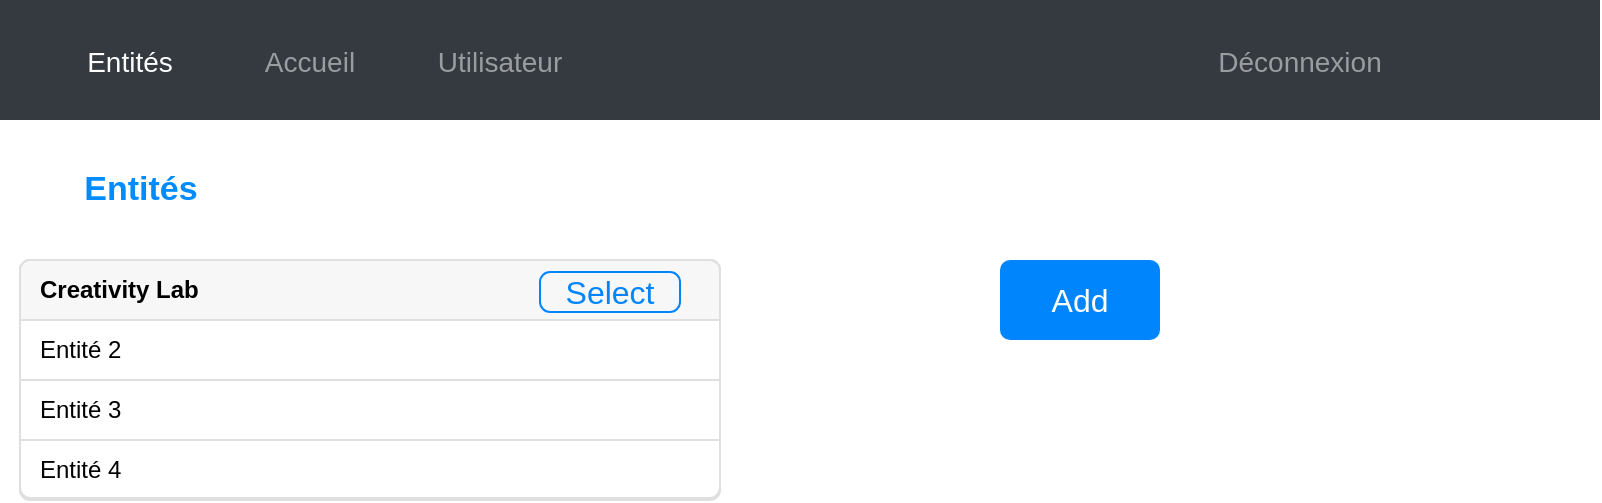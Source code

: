 <mxfile version="12.9.9" type="device" pages="11"><diagram id="HTSfjxUQYfwngC6tJvUv" name="Entités"><mxGraphModel dx="778" dy="1705" grid="1" gridSize="10" guides="1" tooltips="1" connect="1" arrows="1" fold="1" page="1" pageScale="1" pageWidth="827" pageHeight="1169" math="0" shadow="0"><root><mxCell id="0"/><mxCell id="1" parent="0"/><mxCell id="uOWyVHi5mUNDRPWEkXNp-44" value="" style="html=1;shadow=0;dashed=0;shape=mxgraph.bootstrap.rrect;rSize=5;strokeColor=#DFDFDF;html=1;whiteSpace=wrap;fillColor=#FFFFFF;fontColor=#000000;" parent="1" vertex="1"><mxGeometry x="90" y="120" width="350" height="120" as="geometry"/></mxCell><mxCell id="uOWyVHi5mUNDRPWEkXNp-45" value="&lt;b&gt;Creativity Lab&lt;/b&gt;" style="html=1;shadow=0;dashed=0;shape=mxgraph.bootstrap.topButton;strokeColor=inherit;fillColor=#F7F7F7;rSize=5;perimeter=none;whiteSpace=wrap;resizeWidth=1;align=left;spacing=10;" parent="uOWyVHi5mUNDRPWEkXNp-44" vertex="1"><mxGeometry width="350" height="30" relative="1" as="geometry"/></mxCell><mxCell id="uOWyVHi5mUNDRPWEkXNp-46" value="Entité 2" style="strokeColor=inherit;fillColor=inherit;gradientColor=inherit;fontColor=inherit;html=1;shadow=0;dashed=0;perimeter=none;whiteSpace=wrap;resizeWidth=1;align=left;spacing=10;" parent="uOWyVHi5mUNDRPWEkXNp-44" vertex="1"><mxGeometry width="350" height="30" relative="1" as="geometry"><mxPoint y="30" as="offset"/></mxGeometry></mxCell><mxCell id="uOWyVHi5mUNDRPWEkXNp-47" value="Entité 3" style="strokeColor=inherit;fillColor=inherit;gradientColor=inherit;fontColor=inherit;html=1;shadow=0;dashed=0;perimeter=none;whiteSpace=wrap;resizeWidth=1;align=left;spacing=10;" parent="uOWyVHi5mUNDRPWEkXNp-44" vertex="1"><mxGeometry width="350" height="30" relative="1" as="geometry"><mxPoint y="60" as="offset"/></mxGeometry></mxCell><mxCell id="uOWyVHi5mUNDRPWEkXNp-48" value="Entité 4" style="strokeColor=inherit;fillColor=inherit;gradientColor=inherit;fontColor=inherit;html=1;shadow=0;dashed=0;shape=mxgraph.bootstrap.bottomButton;rSize=5;perimeter=none;whiteSpace=wrap;resizeWidth=1;resizeHeight=0;align=left;spacing=10;" parent="uOWyVHi5mUNDRPWEkXNp-44" vertex="1"><mxGeometry y="1" width="350" height="29" relative="1" as="geometry"><mxPoint y="-30" as="offset"/></mxGeometry></mxCell><mxCell id="JI8WyLTP4tQ8QtA7j_EG-1" value="Select" style="html=1;shadow=0;dashed=0;shape=mxgraph.bootstrap.rrect;rSize=5;strokeColor=#0085FC;strokeWidth=1;fillColor=none;fontColor=#0085FC;whiteSpace=wrap;align=center;verticalAlign=middle;spacingLeft=0;fontStyle=0;fontSize=16;spacing=5;" parent="uOWyVHi5mUNDRPWEkXNp-44" vertex="1"><mxGeometry x="260" y="6" width="70" height="20" as="geometry"/></mxCell><mxCell id="kM3NkXL96QgmwgX8qNR7-7" value="Entités" style="strokeWidth=1;shadow=0;dashed=0;align=center;html=1;shape=mxgraph.mockup.navigation.anchor;fontSize=17;fontColor=#008cff;fontStyle=1;" parent="1" vertex="1"><mxGeometry x="120" y="70" width="60" height="30" as="geometry"/></mxCell><mxCell id="cNXulew4BQ-76pbpcpY4-1" value="" style="html=1;shadow=0;dashed=0;fillColor=#343A40;strokeColor=none;fontSize=16;fontColor=#ffffff;align=left;spacing=15;" parent="1" vertex="1"><mxGeometry x="80" y="-10" width="800" height="60" as="geometry"/></mxCell><mxCell id="cNXulew4BQ-76pbpcpY4-2" value="Entités" style="fillColor=none;strokeColor=none;fontSize=14;fontColor=#ffffff;align=center;" parent="cNXulew4BQ-76pbpcpY4-1" vertex="1"><mxGeometry width="70" height="40" relative="1" as="geometry"><mxPoint x="30" y="10" as="offset"/></mxGeometry></mxCell><mxCell id="cNXulew4BQ-76pbpcpY4-3" value="Accueil" style="fillColor=none;strokeColor=none;fontSize=14;fontColor=#9A9DA0;align=center;" parent="cNXulew4BQ-76pbpcpY4-1" vertex="1"><mxGeometry width="70" height="40" relative="1" as="geometry"><mxPoint x="120" y="10" as="offset"/></mxGeometry></mxCell><mxCell id="cNXulew4BQ-76pbpcpY4-4" value="Utilisateur" style="fillColor=none;strokeColor=none;fontSize=14;fontColor=#9A9DA0;align=center;spacingRight=0;" parent="cNXulew4BQ-76pbpcpY4-1" vertex="1"><mxGeometry width="80" height="40" relative="1" as="geometry"><mxPoint x="210" y="10" as="offset"/></mxGeometry></mxCell><mxCell id="cNXulew4BQ-76pbpcpY4-5" value="Déconnexion" style="fillColor=none;strokeColor=none;fontSize=14;fontColor=#9A9DA0;align=center;" parent="cNXulew4BQ-76pbpcpY4-1" vertex="1"><mxGeometry width="80" height="40" relative="1" as="geometry"><mxPoint x="610" y="10" as="offset"/></mxGeometry></mxCell><mxCell id="RKm5-GsjcLq4N5B7aTVC-3" value="Add" style="html=1;shadow=0;dashed=0;shape=mxgraph.bootstrap.rrect;rSize=5;strokeColor=none;strokeWidth=1;fillColor=#0085FC;fontColor=#FFFFFF;whiteSpace=wrap;align=center;verticalAlign=middle;spacingLeft=0;fontStyle=0;fontSize=16;spacing=5;" parent="1" vertex="1"><mxGeometry x="580" y="120" width="80" height="40" as="geometry"/></mxCell></root></mxGraphModel></diagram><diagram name="Entité - Accès" id="QV39yELcN22UaYNRBupI"><mxGraphModel dx="778" dy="1705" grid="1" gridSize="10" guides="1" tooltips="1" connect="1" arrows="1" fold="1" page="1" pageScale="1" pageWidth="827" pageHeight="1169" math="0" shadow="0"><root><mxCell id="VVLQ3E3d3OQUlusxHNRe-0"/><mxCell id="VVLQ3E3d3OQUlusxHNRe-1" parent="VVLQ3E3d3OQUlusxHNRe-0"/><mxCell id="VVLQ3E3d3OQUlusxHNRe-2" value="" style="html=1;shadow=0;dashed=0;shape=mxgraph.bootstrap.rrect;rSize=5;strokeColor=#DFDFDF;html=1;whiteSpace=wrap;fillColor=#FFFFFF;fontColor=#000000;" parent="VVLQ3E3d3OQUlusxHNRe-1" vertex="1"><mxGeometry x="90" y="120" width="350" height="120" as="geometry"/></mxCell><mxCell id="VVLQ3E3d3OQUlusxHNRe-3" value="&lt;b&gt;Creativity Lab&lt;/b&gt;" style="html=1;shadow=0;dashed=0;shape=mxgraph.bootstrap.topButton;strokeColor=inherit;fillColor=#F7F7F7;rSize=5;perimeter=none;whiteSpace=wrap;resizeWidth=1;align=left;spacing=10;" parent="VVLQ3E3d3OQUlusxHNRe-2" vertex="1"><mxGeometry width="350" height="30" relative="1" as="geometry"/></mxCell><mxCell id="VVLQ3E3d3OQUlusxHNRe-4" value="Entité 2" style="strokeColor=inherit;fillColor=inherit;gradientColor=inherit;fontColor=inherit;html=1;shadow=0;dashed=0;perimeter=none;whiteSpace=wrap;resizeWidth=1;align=left;spacing=10;" parent="VVLQ3E3d3OQUlusxHNRe-2" vertex="1"><mxGeometry width="350" height="30" relative="1" as="geometry"><mxPoint y="30" as="offset"/></mxGeometry></mxCell><mxCell id="VVLQ3E3d3OQUlusxHNRe-5" value="Entité 3" style="strokeColor=inherit;fillColor=inherit;gradientColor=inherit;fontColor=inherit;html=1;shadow=0;dashed=0;perimeter=none;whiteSpace=wrap;resizeWidth=1;align=left;spacing=10;" parent="VVLQ3E3d3OQUlusxHNRe-2" vertex="1"><mxGeometry width="350" height="30" relative="1" as="geometry"><mxPoint y="60" as="offset"/></mxGeometry></mxCell><mxCell id="VVLQ3E3d3OQUlusxHNRe-6" value="Entité 4" style="strokeColor=inherit;fillColor=inherit;gradientColor=inherit;fontColor=inherit;html=1;shadow=0;dashed=0;shape=mxgraph.bootstrap.bottomButton;rSize=5;perimeter=none;whiteSpace=wrap;resizeWidth=1;resizeHeight=0;align=left;spacing=10;" parent="VVLQ3E3d3OQUlusxHNRe-2" vertex="1"><mxGeometry y="1" width="350" height="29" relative="1" as="geometry"><mxPoint y="-30" as="offset"/></mxGeometry></mxCell><mxCell id="VVLQ3E3d3OQUlusxHNRe-7" value="Select" style="html=1;shadow=0;dashed=0;shape=mxgraph.bootstrap.rrect;rSize=5;strokeColor=#0085FC;strokeWidth=1;fillColor=none;fontColor=#0085FC;whiteSpace=wrap;align=center;verticalAlign=middle;spacingLeft=0;fontStyle=0;fontSize=16;spacing=5;" parent="VVLQ3E3d3OQUlusxHNRe-2" vertex="1"><mxGeometry x="260" y="6" width="70" height="20" as="geometry"/></mxCell><mxCell id="VVLQ3E3d3OQUlusxHNRe-9" value="" style="html=1;shadow=0;dashed=0;fillColor=#343A40;strokeColor=none;fontSize=16;fontColor=#ffffff;align=left;spacing=15;" parent="VVLQ3E3d3OQUlusxHNRe-1" vertex="1"><mxGeometry x="80" y="-10" width="800" height="60" as="geometry"/></mxCell><mxCell id="VVLQ3E3d3OQUlusxHNRe-10" value="Entités" style="fillColor=none;strokeColor=none;fontSize=14;fontColor=#ffffff;align=center;" parent="VVLQ3E3d3OQUlusxHNRe-9" vertex="1"><mxGeometry width="70" height="40" relative="1" as="geometry"><mxPoint x="30" y="10" as="offset"/></mxGeometry></mxCell><mxCell id="VVLQ3E3d3OQUlusxHNRe-11" value="Accueil" style="fillColor=none;strokeColor=none;fontSize=14;fontColor=#9A9DA0;align=center;" parent="VVLQ3E3d3OQUlusxHNRe-9" vertex="1"><mxGeometry width="70" height="40" relative="1" as="geometry"><mxPoint x="120" y="10" as="offset"/></mxGeometry></mxCell><mxCell id="VVLQ3E3d3OQUlusxHNRe-12" value="Utilisateur" style="fillColor=none;strokeColor=none;fontSize=14;fontColor=#9A9DA0;align=center;spacingRight=0;" parent="VVLQ3E3d3OQUlusxHNRe-9" vertex="1"><mxGeometry width="80" height="40" relative="1" as="geometry"><mxPoint x="210" y="10" as="offset"/></mxGeometry></mxCell><mxCell id="VVLQ3E3d3OQUlusxHNRe-13" value="Déconnexion" style="fillColor=none;strokeColor=none;fontSize=14;fontColor=#9A9DA0;align=center;" parent="VVLQ3E3d3OQUlusxHNRe-9" vertex="1"><mxGeometry width="80" height="40" relative="1" as="geometry"><mxPoint x="620" y="10" as="offset"/></mxGeometry></mxCell><mxCell id="VVLQ3E3d3OQUlusxHNRe-14" value="Add" style="html=1;shadow=0;dashed=0;shape=mxgraph.bootstrap.rrect;rSize=5;strokeColor=none;strokeWidth=1;fillColor=#0085FC;fontColor=#FFFFFF;whiteSpace=wrap;align=center;verticalAlign=middle;spacingLeft=0;fontStyle=0;fontSize=16;spacing=5;" parent="VVLQ3E3d3OQUlusxHNRe-1" vertex="1"><mxGeometry x="100" y="400" width="70" height="40" as="geometry"/></mxCell><mxCell id="Csc8klfOnq0aHHGfd2Aw-0" value="&lt;span style=&quot;font-size: 20px&quot;&gt;&lt;b&gt;Entité&lt;/b&gt;&lt;/span&gt;" style="html=1;shadow=0;dashed=0;shape=mxgraph.bootstrap.rrect;rSize=5;strokeColor=#DFDFDF;html=1;whiteSpace=wrap;fillColor=#ffffff;fontColor=#000000;verticalAlign=top;align=left;spacing=20;fontSize=14;" parent="VVLQ3E3d3OQUlusxHNRe-1" vertex="1"><mxGeometry x="480" y="120" width="380" height="340" as="geometry"/></mxCell><mxCell id="Csc8klfOnq0aHHGfd2Aw-1" value="Contact" style="html=1;shadow=0;dashed=0;shape=mxgraph.bootstrap.rrect;rSize=5;perimeter=none;whiteSpace=wrap;fillColor=none;strokeColor=none;fontColor=#0085FC;resizeWidth=1;fontSize=14;align=center;" parent="Csc8klfOnq0aHHGfd2Aw-0" vertex="1"><mxGeometry y="1" width="121.6" height="40" relative="1" as="geometry"><mxPoint y="-100" as="offset"/></mxGeometry></mxCell><mxCell id="Csc8klfOnq0aHHGfd2Aw-4" value="&lt;h1&gt;Creativity Lab&lt;/h1&gt;&lt;p&gt;&lt;span&gt;Le Creativity Lab est un ensemble d’ateliers permettant de créer de&amp;nbsp;&lt;/span&gt;&lt;br&gt;&lt;/p&gt;&lt;p&gt;nouveaux objets connectés et de doter des appareils existants de &lt;br&gt;capacités de perception, d’action, d’interaction et de communication. Il&lt;br&gt; comprend un atelier mécanique, un atelier de couture, un atelier &lt;br&gt;électronique et un espace pour travailler en groupes.&lt;br&gt;&lt;/p&gt;" style="text;html=1;strokeColor=none;fillColor=none;spacing=5;spacingTop=-20;whiteSpace=wrap;overflow=hidden;rounded=0;" parent="Csc8klfOnq0aHHGfd2Aw-0" vertex="1"><mxGeometry x="19.997" y="70.0" width="316.667" height="147.42" as="geometry"/></mxCell><mxCell id="Csc8klfOnq0aHHGfd2Aw-6" value="Info" style="html=1;shadow=0;dashed=0;shape=mxgraph.bootstrap.rrect;rSize=5;strokeColor=#1CA5B8;strokeWidth=1;fillColor=none;fontColor=#1CA5B8;whiteSpace=wrap;align=center;verticalAlign=middle;spacingLeft=0;fontStyle=0;fontSize=16;spacing=5;" parent="Csc8klfOnq0aHHGfd2Aw-0" vertex="1"><mxGeometry x="200" y="240" width="50" height="40" as="geometry"/></mxCell></root></mxGraphModel></diagram><diagram name="Entité - Accès - Edition" id="xjoOKrFMBbNRKtnAn1kG"><mxGraphModel dx="778" dy="1705" grid="1" gridSize="10" guides="1" tooltips="1" connect="1" arrows="1" fold="1" page="1" pageScale="1" pageWidth="827" pageHeight="1169" math="0" shadow="0"><root><mxCell id="n2bWRbpfg7q47ClaH_8s-0"/><mxCell id="n2bWRbpfg7q47ClaH_8s-1" parent="n2bWRbpfg7q47ClaH_8s-0"/><mxCell id="n2bWRbpfg7q47ClaH_8s-2" value="" style="html=1;shadow=0;dashed=0;shape=mxgraph.bootstrap.rrect;rSize=5;strokeColor=#DFDFDF;html=1;whiteSpace=wrap;fillColor=#FFFFFF;fontColor=#000000;" parent="n2bWRbpfg7q47ClaH_8s-1" vertex="1"><mxGeometry x="90" y="120" width="350" height="120" as="geometry"/></mxCell><mxCell id="n2bWRbpfg7q47ClaH_8s-3" value="&lt;b&gt;Creativity Lab&lt;/b&gt;" style="html=1;shadow=0;dashed=0;shape=mxgraph.bootstrap.topButton;strokeColor=inherit;fillColor=#F7F7F7;rSize=5;perimeter=none;whiteSpace=wrap;resizeWidth=1;align=left;spacing=10;" parent="n2bWRbpfg7q47ClaH_8s-2" vertex="1"><mxGeometry width="350" height="30" relative="1" as="geometry"/></mxCell><mxCell id="n2bWRbpfg7q47ClaH_8s-4" value="Entité 2" style="strokeColor=inherit;fillColor=inherit;gradientColor=inherit;fontColor=inherit;html=1;shadow=0;dashed=0;perimeter=none;whiteSpace=wrap;resizeWidth=1;align=left;spacing=10;" parent="n2bWRbpfg7q47ClaH_8s-2" vertex="1"><mxGeometry width="350" height="30" relative="1" as="geometry"><mxPoint y="30" as="offset"/></mxGeometry></mxCell><mxCell id="n2bWRbpfg7q47ClaH_8s-5" value="Entité 3" style="strokeColor=inherit;fillColor=inherit;gradientColor=inherit;fontColor=inherit;html=1;shadow=0;dashed=0;perimeter=none;whiteSpace=wrap;resizeWidth=1;align=left;spacing=10;" parent="n2bWRbpfg7q47ClaH_8s-2" vertex="1"><mxGeometry width="350" height="30" relative="1" as="geometry"><mxPoint y="60" as="offset"/></mxGeometry></mxCell><mxCell id="n2bWRbpfg7q47ClaH_8s-6" value="Entité 4" style="strokeColor=inherit;fillColor=inherit;gradientColor=inherit;fontColor=inherit;html=1;shadow=0;dashed=0;shape=mxgraph.bootstrap.bottomButton;rSize=5;perimeter=none;whiteSpace=wrap;resizeWidth=1;resizeHeight=0;align=left;spacing=10;" parent="n2bWRbpfg7q47ClaH_8s-2" vertex="1"><mxGeometry y="1" width="350" height="29" relative="1" as="geometry"><mxPoint y="-30" as="offset"/></mxGeometry></mxCell><mxCell id="n2bWRbpfg7q47ClaH_8s-7" value="Select" style="html=1;shadow=0;dashed=0;shape=mxgraph.bootstrap.rrect;rSize=5;strokeColor=#0085FC;strokeWidth=1;fillColor=none;fontColor=#0085FC;whiteSpace=wrap;align=center;verticalAlign=middle;spacingLeft=0;fontStyle=0;fontSize=16;spacing=5;" parent="n2bWRbpfg7q47ClaH_8s-2" vertex="1"><mxGeometry x="260" y="6" width="70" height="20" as="geometry"/></mxCell><mxCell id="n2bWRbpfg7q47ClaH_8s-8" value="" style="html=1;shadow=0;dashed=0;fillColor=#343A40;strokeColor=none;fontSize=16;fontColor=#ffffff;align=left;spacing=15;" parent="n2bWRbpfg7q47ClaH_8s-1" vertex="1"><mxGeometry x="80" y="-10" width="800" height="60" as="geometry"/></mxCell><mxCell id="n2bWRbpfg7q47ClaH_8s-9" value="Entités" style="fillColor=none;strokeColor=none;fontSize=14;fontColor=#ffffff;align=center;" parent="n2bWRbpfg7q47ClaH_8s-8" vertex="1"><mxGeometry width="70" height="40" relative="1" as="geometry"><mxPoint x="30" y="10" as="offset"/></mxGeometry></mxCell><mxCell id="n2bWRbpfg7q47ClaH_8s-10" value="Accueil" style="fillColor=none;strokeColor=none;fontSize=14;fontColor=#9A9DA0;align=center;" parent="n2bWRbpfg7q47ClaH_8s-8" vertex="1"><mxGeometry width="70" height="40" relative="1" as="geometry"><mxPoint x="120" y="10" as="offset"/></mxGeometry></mxCell><mxCell id="n2bWRbpfg7q47ClaH_8s-11" value="Utilisateur" style="fillColor=none;strokeColor=none;fontSize=14;fontColor=#9A9DA0;align=center;spacingRight=0;" parent="n2bWRbpfg7q47ClaH_8s-8" vertex="1"><mxGeometry width="80" height="40" relative="1" as="geometry"><mxPoint x="210" y="10" as="offset"/></mxGeometry></mxCell><mxCell id="n2bWRbpfg7q47ClaH_8s-12" value="Déconnexion" style="fillColor=none;strokeColor=none;fontSize=14;fontColor=#9A9DA0;align=center;" parent="n2bWRbpfg7q47ClaH_8s-8" vertex="1"><mxGeometry width="80" height="40" relative="1" as="geometry"><mxPoint x="670" y="10" as="offset"/></mxGeometry></mxCell><mxCell id="n2bWRbpfg7q47ClaH_8s-13" value="Add" style="html=1;shadow=0;dashed=0;shape=mxgraph.bootstrap.rrect;rSize=5;strokeColor=none;strokeWidth=1;fillColor=#0085FC;fontColor=#FFFFFF;whiteSpace=wrap;align=center;verticalAlign=middle;spacingLeft=0;fontStyle=0;fontSize=16;spacing=5;" parent="n2bWRbpfg7q47ClaH_8s-1" vertex="1"><mxGeometry x="100" y="400" width="70" height="40" as="geometry"/></mxCell><mxCell id="n2bWRbpfg7q47ClaH_8s-14" value="&lt;span style=&quot;font-size: 20px&quot;&gt;&lt;b&gt;Entité&lt;/b&gt;&lt;/span&gt;" style="html=1;shadow=0;dashed=0;shape=mxgraph.bootstrap.rrect;rSize=5;strokeColor=#DFDFDF;html=1;whiteSpace=wrap;fillColor=#ffffff;fontColor=#000000;verticalAlign=top;align=left;spacing=20;fontSize=14;" parent="n2bWRbpfg7q47ClaH_8s-1" vertex="1"><mxGeometry x="480" y="120" width="380" height="340" as="geometry"/></mxCell><mxCell id="n2bWRbpfg7q47ClaH_8s-15" value="Contact" style="html=1;shadow=0;dashed=0;shape=mxgraph.bootstrap.rrect;rSize=5;perimeter=none;whiteSpace=wrap;fillColor=none;strokeColor=none;fontColor=#0085FC;resizeWidth=1;fontSize=14;align=center;" parent="n2bWRbpfg7q47ClaH_8s-14" vertex="1"><mxGeometry y="1" width="121.6" height="40" relative="1" as="geometry"><mxPoint y="-100" as="offset"/></mxGeometry></mxCell><mxCell id="n2bWRbpfg7q47ClaH_8s-16" value="&lt;h1&gt;Creativity Lab&lt;/h1&gt;&lt;p&gt;&lt;span&gt;Le Creativity Lab est un ensemble d’ateliers permettant de créer de&amp;nbsp;&lt;/span&gt;&lt;br&gt;&lt;/p&gt;&lt;p&gt;nouveaux objets connectés et de doter des appareils existants de &lt;br&gt;capacités de perception, d’action, d’interaction et de communication. Il&lt;br&gt; comprend un atelier mécanique, un atelier de couture, un atelier &lt;br&gt;électronique et un espace pour travailler en groupes.&lt;br&gt;&lt;/p&gt;" style="text;html=1;strokeColor=none;fillColor=none;spacing=5;spacingTop=-20;whiteSpace=wrap;overflow=hidden;rounded=0;" parent="n2bWRbpfg7q47ClaH_8s-14" vertex="1"><mxGeometry x="19.997" y="70.0" width="316.667" height="147.42" as="geometry"/></mxCell><mxCell id="n2bWRbpfg7q47ClaH_8s-17" value="Info" style="html=1;shadow=0;dashed=0;shape=mxgraph.bootstrap.rrect;rSize=5;strokeColor=#1CA5B8;strokeWidth=1;fillColor=none;fontColor=#1CA5B8;whiteSpace=wrap;align=center;verticalAlign=middle;spacingLeft=0;fontStyle=0;fontSize=16;spacing=5;" parent="n2bWRbpfg7q47ClaH_8s-14" vertex="1"><mxGeometry x="200" y="240" width="50" height="40" as="geometry"/></mxCell><mxCell id="n2bWRbpfg7q47ClaH_8s-18" value="Edit" style="html=1;shadow=0;dashed=0;shape=mxgraph.bootstrap.rrect;rSize=5;strokeColor=#1CA5B8;strokeWidth=1;fillColor=none;fontColor=#1CA5B8;whiteSpace=wrap;align=center;verticalAlign=middle;spacingLeft=0;fontStyle=0;fontSize=16;spacing=5;" parent="n2bWRbpfg7q47ClaH_8s-14" vertex="1"><mxGeometry x="297" y="240" width="50" height="40" as="geometry"/></mxCell></root></mxGraphModel></diagram><diagram name="Entité - Gestion - Creation" id="0fKiOuL1YKz1DNnBNJmr"><mxGraphModel dx="778" dy="1705" grid="1" gridSize="10" guides="1" tooltips="1" connect="1" arrows="1" fold="1" page="1" pageScale="1" pageWidth="827" pageHeight="1169" math="0" shadow="0"><root><mxCell id="JHAQjTScMJ3en4u43T7H-0"/><mxCell id="JHAQjTScMJ3en4u43T7H-1" parent="JHAQjTScMJ3en4u43T7H-0"/><mxCell id="JHAQjTScMJ3en4u43T7H-17" value="" style="html=1;shadow=0;dashed=0;fillColor=#343A40;strokeColor=none;fontSize=16;fontColor=#ffffff;align=left;spacing=15;" parent="JHAQjTScMJ3en4u43T7H-1" vertex="1"><mxGeometry x="80" y="-10" width="800" height="60" as="geometry"/></mxCell><mxCell id="JHAQjTScMJ3en4u43T7H-18" value="Entités" style="fillColor=none;strokeColor=none;fontSize=14;fontColor=#ffffff;align=center;" parent="JHAQjTScMJ3en4u43T7H-17" vertex="1"><mxGeometry width="70" height="40" relative="1" as="geometry"><mxPoint x="30" y="10" as="offset"/></mxGeometry></mxCell><mxCell id="JHAQjTScMJ3en4u43T7H-19" value="Accueil" style="fillColor=none;strokeColor=none;fontSize=14;fontColor=#9A9DA0;align=center;" parent="JHAQjTScMJ3en4u43T7H-17" vertex="1"><mxGeometry width="70" height="40" relative="1" as="geometry"><mxPoint x="120" y="10" as="offset"/></mxGeometry></mxCell><mxCell id="JHAQjTScMJ3en4u43T7H-20" value="Utilisateur" style="fillColor=none;strokeColor=none;fontSize=14;fontColor=#9A9DA0;align=center;spacingRight=0;" parent="JHAQjTScMJ3en4u43T7H-17" vertex="1"><mxGeometry width="80" height="40" relative="1" as="geometry"><mxPoint x="210" y="10" as="offset"/></mxGeometry></mxCell><mxCell id="JHAQjTScMJ3en4u43T7H-21" value="Déconnexion" style="fillColor=none;strokeColor=none;fontSize=14;fontColor=#9A9DA0;align=center;" parent="JHAQjTScMJ3en4u43T7H-17" vertex="1"><mxGeometry width="80" height="40" relative="1" as="geometry"><mxPoint x="310" y="10" as="offset"/></mxGeometry></mxCell><mxCell id="JHAQjTScMJ3en4u43T7H-31" value="Entités" style="strokeWidth=1;shadow=0;dashed=0;align=center;html=1;shape=mxgraph.mockup.navigation.anchor;fontSize=17;fontColor=#666666;fontStyle=1;" parent="JHAQjTScMJ3en4u43T7H-1" vertex="1"><mxGeometry x="80" y="60" width="60" height="30" as="geometry"/></mxCell><mxCell id="JHAQjTScMJ3en4u43T7H-32" value="&gt;" style="strokeWidth=1;shadow=0;dashed=0;align=center;html=1;shape=mxgraph.mockup.navigation.anchor;fontSize=24;fontColor=#aaaaaa;fontStyle=1;" parent="JHAQjTScMJ3en4u43T7H-1" vertex="1"><mxGeometry x="145" y="60" width="20" height="30" as="geometry"/></mxCell><mxCell id="JHAQjTScMJ3en4u43T7H-33" value="&lt;font color=&quot;#0066cc&quot;&gt;Création&lt;/font&gt;" style="strokeWidth=1;shadow=0;dashed=0;align=center;html=1;shape=mxgraph.mockup.navigation.anchor;fontSize=17;fontColor=#666666;fontStyle=1;" parent="JHAQjTScMJ3en4u43T7H-1" vertex="1"><mxGeometry x="175" y="60" width="60" height="30" as="geometry"/></mxCell><mxCell id="GkoqmWOy2EWt6SI79XLg-0" value="Nouvelle Entité" style="html=1;shadow=0;dashed=0;shape=mxgraph.bootstrap.rrect;rSize=5;html=1;strokeColor=#C8C8C8;fillColor=#ffffff;whiteSpace=wrap;verticalAlign=top;align=left;fontSize=18;spacing=15;spacingTop=-5;" parent="JHAQjTScMJ3en4u43T7H-1" vertex="1"><mxGeometry x="460" y="130" width="400" height="370" as="geometry"/></mxCell><mxCell id="GkoqmWOy2EWt6SI79XLg-1" value="" style="shape=line;strokeColor=#dddddd;resizeWidth=1;" parent="GkoqmWOy2EWt6SI79XLg-0" vertex="1"><mxGeometry width="400" height="10" relative="1" as="geometry"><mxPoint y="50" as="offset"/></mxGeometry></mxCell><mxCell id="GkoqmWOy2EWt6SI79XLg-2" value="" style="html=1;shadow=0;dashed=0;shape=mxgraph.bootstrap.x;strokeColor=#868686;strokeWidth=2;" parent="GkoqmWOy2EWt6SI79XLg-0" vertex="1"><mxGeometry x="1" width="8" height="8" relative="1" as="geometry"><mxPoint x="-24" y="20" as="offset"/></mxGeometry></mxCell><mxCell id="GkoqmWOy2EWt6SI79XLg-3" value="Nom" style="strokeColor=none;fillColor=none;resizeWidth=1;align=left;verticalAlign=top;spacing=10;fontSize=14;whiteSpace=wrap;html=1;" parent="GkoqmWOy2EWt6SI79XLg-0" vertex="1"><mxGeometry width="400" height="40" relative="1" as="geometry"><mxPoint y="60" as="offset"/></mxGeometry></mxCell><mxCell id="GkoqmWOy2EWt6SI79XLg-4" value="nom" style="html=1;shadow=0;dashed=0;shape=mxgraph.bootstrap.rrect;rSize=5;strokeColor=#CED4DA;fillColor=none;align=left;verticalAlign=middle;spacing=10;fontSize=14;whiteSpace=wrap;html=1;" parent="GkoqmWOy2EWt6SI79XLg-0" vertex="1"><mxGeometry width="380" height="40" relative="1" as="geometry"><mxPoint x="10" y="100" as="offset"/></mxGeometry></mxCell><mxCell id="GkoqmWOy2EWt6SI79XLg-5" value="Description" style="strokeColor=none;fillColor=none;resizeWidth=1;align=left;verticalAlign=top;spacing=10;fontSize=14;whiteSpace=wrap;html=1;" parent="GkoqmWOy2EWt6SI79XLg-0" vertex="1"><mxGeometry width="400" height="40" relative="1" as="geometry"><mxPoint y="160" as="offset"/></mxGeometry></mxCell><mxCell id="GkoqmWOy2EWt6SI79XLg-6" value="Description" style="html=1;shadow=0;dashed=0;shape=mxgraph.bootstrap.rrect;rSize=5;strokeColor=#CED4DA;fillColor=none;align=left;verticalAlign=middle;spacing=10;fontSize=14;whiteSpace=wrap;html=1;" parent="GkoqmWOy2EWt6SI79XLg-0" vertex="1"><mxGeometry width="380" height="70" relative="1" as="geometry"><mxPoint x="10" y="200" as="offset"/></mxGeometry></mxCell><mxCell id="GkoqmWOy2EWt6SI79XLg-7" value="" style="shape=line;strokeColor=#dddddd;resizeWidth=1;" parent="GkoqmWOy2EWt6SI79XLg-0" vertex="1"><mxGeometry width="400" height="10" relative="1" as="geometry"><mxPoint y="290" as="offset"/></mxGeometry></mxCell><mxCell id="GkoqmWOy2EWt6SI79XLg-8" value="Créer" style="html=1;shadow=0;dashed=0;shape=mxgraph.bootstrap.rrect;rSize=5;fillColor=#0085FC;strokeColor=none;fontColor=#FFFFFF;fontSize=14;" parent="GkoqmWOy2EWt6SI79XLg-0" vertex="1"><mxGeometry x="1" y="1" width="91" height="40" relative="1" as="geometry"><mxPoint x="-111" y="-60" as="offset"/></mxGeometry></mxCell><mxCell id="GkoqmWOy2EWt6SI79XLg-9" value="Annuler" style="html=1;shadow=0;dashed=0;shape=mxgraph.bootstrap.rrect;rSize=5;fillColor=#6C757D;strokeColor=none;fontColor=#FFFFFF;fontSize=14;" parent="GkoqmWOy2EWt6SI79XLg-0" vertex="1"><mxGeometry x="1" y="1" width="81" height="40" relative="1" as="geometry"><mxPoint x="-231" y="-60" as="offset"/></mxGeometry></mxCell><mxCell id="obFFqWDrebMzqJAJ0B6z-0" value="" style="html=1;shadow=0;dashed=0;shape=mxgraph.bootstrap.rrect;rSize=5;strokeColor=#DFDFDF;html=1;whiteSpace=wrap;fillColor=#FFFFFF;fontColor=#000000;" parent="JHAQjTScMJ3en4u43T7H-1" vertex="1"><mxGeometry x="80" y="130" width="350" height="120" as="geometry"/></mxCell><mxCell id="obFFqWDrebMzqJAJ0B6z-1" value="&lt;b&gt;Creativity Lab&lt;/b&gt;" style="html=1;shadow=0;dashed=0;shape=mxgraph.bootstrap.topButton;strokeColor=inherit;fillColor=#F7F7F7;rSize=5;perimeter=none;whiteSpace=wrap;resizeWidth=1;align=left;spacing=10;" parent="obFFqWDrebMzqJAJ0B6z-0" vertex="1"><mxGeometry width="350" height="30" relative="1" as="geometry"/></mxCell><mxCell id="obFFqWDrebMzqJAJ0B6z-2" value="Entité 2" style="strokeColor=inherit;fillColor=inherit;gradientColor=inherit;fontColor=inherit;html=1;shadow=0;dashed=0;perimeter=none;whiteSpace=wrap;resizeWidth=1;align=left;spacing=10;" parent="obFFqWDrebMzqJAJ0B6z-0" vertex="1"><mxGeometry width="350" height="30" relative="1" as="geometry"><mxPoint y="30" as="offset"/></mxGeometry></mxCell><mxCell id="obFFqWDrebMzqJAJ0B6z-3" value="Entité 3" style="strokeColor=inherit;fillColor=inherit;gradientColor=inherit;fontColor=inherit;html=1;shadow=0;dashed=0;perimeter=none;whiteSpace=wrap;resizeWidth=1;align=left;spacing=10;" parent="obFFqWDrebMzqJAJ0B6z-0" vertex="1"><mxGeometry width="350" height="30" relative="1" as="geometry"><mxPoint y="60" as="offset"/></mxGeometry></mxCell><mxCell id="obFFqWDrebMzqJAJ0B6z-4" value="Entité 4" style="strokeColor=inherit;fillColor=inherit;gradientColor=inherit;fontColor=inherit;html=1;shadow=0;dashed=0;shape=mxgraph.bootstrap.bottomButton;rSize=5;perimeter=none;whiteSpace=wrap;resizeWidth=1;resizeHeight=0;align=left;spacing=10;" parent="obFFqWDrebMzqJAJ0B6z-0" vertex="1"><mxGeometry y="1" width="350" height="29" relative="1" as="geometry"><mxPoint y="-30" as="offset"/></mxGeometry></mxCell><mxCell id="obFFqWDrebMzqJAJ0B6z-5" value="Select" style="html=1;shadow=0;dashed=0;shape=mxgraph.bootstrap.rrect;rSize=5;strokeColor=#0085FC;strokeWidth=1;fillColor=none;fontColor=#0085FC;whiteSpace=wrap;align=center;verticalAlign=middle;spacingLeft=0;fontStyle=0;fontSize=16;spacing=5;" parent="obFFqWDrebMzqJAJ0B6z-0" vertex="1"><mxGeometry x="260" y="6" width="70" height="20" as="geometry"/></mxCell><mxCell id="HmbLE_Wz0W3HiVvFRH8g-0" value="" style="shape=line;strokeColor=#dddddd;" parent="JHAQjTScMJ3en4u43T7H-1" vertex="1"><mxGeometry x="80" y="90" width="360" height="10" as="geometry"/></mxCell></root></mxGraphModel></diagram><diagram name="Entité - Informations" id="OGLjUQWLdElutfj5K-JC"><mxGraphModel dx="778" dy="1705" grid="1" gridSize="10" guides="1" tooltips="1" connect="1" arrows="1" fold="1" page="1" pageScale="1" pageWidth="827" pageHeight="1169" math="0" shadow="0"><root><mxCell id="rxbaiBcM6n48lmzF_jci-0"/><mxCell id="rxbaiBcM6n48lmzF_jci-1" parent="rxbaiBcM6n48lmzF_jci-0"/><mxCell id="rxbaiBcM6n48lmzF_jci-16" value="" style="html=1;shadow=0;dashed=0;fillColor=#343A40;strokeColor=none;fontSize=16;fontColor=#ffffff;align=left;spacing=15;" parent="rxbaiBcM6n48lmzF_jci-1" vertex="1"><mxGeometry x="80" y="-10" width="800" height="60" as="geometry"/></mxCell><mxCell id="rxbaiBcM6n48lmzF_jci-17" value="Entités" style="fillColor=none;strokeColor=none;fontSize=14;fontColor=#ffffff;align=center;" parent="rxbaiBcM6n48lmzF_jci-16" vertex="1"><mxGeometry width="70" height="40" relative="1" as="geometry"><mxPoint x="30" y="10" as="offset"/></mxGeometry></mxCell><mxCell id="rxbaiBcM6n48lmzF_jci-18" value="Accueil" style="fillColor=none;strokeColor=none;fontSize=14;fontColor=#9A9DA0;align=center;" parent="rxbaiBcM6n48lmzF_jci-16" vertex="1"><mxGeometry width="70" height="40" relative="1" as="geometry"><mxPoint x="120" y="10" as="offset"/></mxGeometry></mxCell><mxCell id="rxbaiBcM6n48lmzF_jci-19" value="Utilisateur" style="fillColor=none;strokeColor=none;fontSize=14;fontColor=#9A9DA0;align=center;spacingRight=0;" parent="rxbaiBcM6n48lmzF_jci-16" vertex="1"><mxGeometry width="80" height="40" relative="1" as="geometry"><mxPoint x="210" y="10" as="offset"/></mxGeometry></mxCell><mxCell id="rxbaiBcM6n48lmzF_jci-20" value="Déconnexion" style="fillColor=none;strokeColor=none;fontSize=14;fontColor=#9A9DA0;align=center;" parent="rxbaiBcM6n48lmzF_jci-16" vertex="1"><mxGeometry width="80" height="40" relative="1" as="geometry"><mxPoint x="620" y="10" as="offset"/></mxGeometry></mxCell><mxCell id="rZbZAntzJhOjHSwXNUlM-1" value="" style="shape=line;strokeColor=#dddddd;" parent="rxbaiBcM6n48lmzF_jci-1" vertex="1"><mxGeometry x="80" y="90" width="360" height="10" as="geometry"/></mxCell><mxCell id="G17xQxEoJUsA4Ad1C7Ss-0" value="Entités" style="strokeWidth=1;shadow=0;dashed=0;align=center;html=1;shape=mxgraph.mockup.navigation.anchor;fontSize=17;fontColor=#666666;fontStyle=1;" parent="rxbaiBcM6n48lmzF_jci-1" vertex="1"><mxGeometry x="80" y="60" width="60" height="30" as="geometry"/></mxCell><mxCell id="G17xQxEoJUsA4Ad1C7Ss-1" value="&gt;" style="strokeWidth=1;shadow=0;dashed=0;align=center;html=1;shape=mxgraph.mockup.navigation.anchor;fontSize=24;fontColor=#aaaaaa;fontStyle=1;" parent="rxbaiBcM6n48lmzF_jci-1" vertex="1"><mxGeometry x="145" y="60" width="20" height="30" as="geometry"/></mxCell><mxCell id="G17xQxEoJUsA4Ad1C7Ss-2" value="&lt;font color=&quot;#0066cc&quot;&gt;Informations&lt;/font&gt;" style="strokeWidth=1;shadow=0;dashed=0;align=center;html=1;shape=mxgraph.mockup.navigation.anchor;fontSize=17;fontColor=#666666;fontStyle=1;" parent="rxbaiBcM6n48lmzF_jci-1" vertex="1"><mxGeometry x="350" y="60" width="60" height="30" as="geometry"/></mxCell><mxCell id="G17xQxEoJUsA4Ad1C7Ss-3" value="Creativity Lab" style="strokeWidth=1;shadow=0;dashed=0;align=center;html=1;shape=mxgraph.mockup.navigation.anchor;fontSize=17;fontColor=#666666;fontStyle=1;" parent="rxbaiBcM6n48lmzF_jci-1" vertex="1"><mxGeometry x="200" y="60" width="60" height="30" as="geometry"/></mxCell><mxCell id="G17xQxEoJUsA4Ad1C7Ss-6" value="&gt;" style="strokeWidth=1;shadow=0;dashed=0;align=center;html=1;shape=mxgraph.mockup.navigation.anchor;fontSize=24;fontColor=#aaaaaa;fontStyle=1;" parent="rxbaiBcM6n48lmzF_jci-1" vertex="1"><mxGeometry x="300" y="60" width="20" height="30" as="geometry"/></mxCell><mxCell id="czBmFajWivHTcT-t12fm-0" value="&lt;span style=&quot;color: rgba(0 , 0 , 0 , 0) ; font-family: monospace ; font-size: 0px&quot;&gt;%3CmxGraphModel%3E%3Croot%3E%3CmxCell%20id%3D%220%22%2F%3E%3CmxCell%20id%3D%221%22%20parent%3D%220%22%2F%3E%3CmxCell%20id%3D%222%22%20value%3D%22%26lt%3Bh1%26gt%3BCreativity%20Lab%26lt%3B%2Fh1%26gt%3B%26lt%3Bp%26gt%3B%26lt%3Bspan%26gt%3BLe%20Creativity%20Lab%20est%20un%20ensemble%20d%E2%80%99ateliers%20permettant%20de%20cr%C3%A9er%20de%26amp%3Bnbsp%3B%26lt%3B%2Fspan%26gt%3B%26lt%3Bbr%26gt%3B%26lt%3B%2Fp%26gt%3B%26lt%3Bp%26gt%3Bnouveaux%20objets%20connect%C3%A9s%20et%20de%20doter%20des%20appareils%20existants%20de%20%26lt%3Bbr%26gt%3Bcapacit%C3%A9s%20de%20perception%2C%20d%E2%80%99action%2C%20d%E2%80%99interaction%20et%20de%20communication.%20Il%26lt%3Bbr%26gt%3B%20comprend%20un%20atelier%20m%C3%A9canique%2C%20un%20atelier%20de%20couture%2C%20un%20atelier%20%26lt%3Bbr%26gt%3B%C3%A9lectronique%20et%20un%20espace%20pour%20travailler%20en%20groupes.%26lt%3Bbr%26gt%3B%26lt%3B%2Fp%26gt%3B%22%20style%3D%22text%3Bhtml%3D1%3BstrokeColor%3Dnone%3BfillColor%3Dnone%3Bspacing%3D5%3BspacingTop%3D-20%3BwhiteSpace%3Dwrap%3Boverflow%3Dhidden%3Brounded%3D0%3B%22%20vertex%3D%221%22%20parent%3D%221%22%3E%3CmxGeometry%20x%3D%22272.4%22%20y%3D%22276.77%22%20width%3D%22350%22%20height%3D%22143.23%22%20as%3D%22geometry%22%2F%3E%3C%2FmxCell%3E%3C%2Froot%3E%3C%2FmxGraphModel%3E&lt;/span&gt;" style="html=1;shadow=0;dashed=0;shape=mxgraph.bootstrap.rrect;rSize=5;strokeColor=#DFDFDF;html=1;whiteSpace=wrap;fillColor=#ffffff;fontColor=#000000;verticalAlign=top;align=left;spacing=20;fontSize=14;" parent="rxbaiBcM6n48lmzF_jci-1" vertex="1"><mxGeometry x="280" y="130" width="445" height="350" as="geometry"/></mxCell><mxCell id="czBmFajWivHTcT-t12fm-1" value="Contact" style="html=1;shadow=0;dashed=0;shape=mxgraph.bootstrap.rrect;rSize=5;perimeter=none;whiteSpace=wrap;fillColor=none;strokeColor=none;fontColor=#0085FC;resizeWidth=1;fontSize=14;align=center;" parent="czBmFajWivHTcT-t12fm-0" vertex="1"><mxGeometry y="1" width="125.912" height="40" relative="1" as="geometry"><mxPoint x="-10" y="-49.16" as="offset"/></mxGeometry></mxCell><mxCell id="czBmFajWivHTcT-t12fm-2" value="&amp;nbsp;Affiliations" style="html=1;shadow=0;dashed=0;shape=mxgraph.bootstrap.rrect;rSize=5;strokeColor=none;strokeWidth=1;fillColor=#1CA5B8;fontColor=#FFFFFF;whiteSpace=wrap;align=left;verticalAlign=middle;spacingLeft=0;fontStyle=1;fontSize=14;spacing=5;" parent="czBmFajWivHTcT-t12fm-0" vertex="1"><mxGeometry x="29.997" y="180.0" width="125.912" height="33.895" as="geometry"/></mxCell><mxCell id="czBmFajWivHTcT-t12fm-3" value="&lt;div&gt;&lt;span style=&quot;color: rgb(0 , 133 , 252) ; font-family: &amp;#34;helvetica&amp;#34; ; font-size: 14px ; font-style: normal ; font-weight: 400 ; letter-spacing: normal ; text-align: center ; text-indent: 0px ; text-transform: none ; word-spacing: 0px ; background-color: rgb(248 , 249 , 250) ; float: none ; display: inline&quot;&gt;UGA&lt;/span&gt;&lt;/div&gt;" style="text;whiteSpace=wrap;html=1;" parent="czBmFajWivHTcT-t12fm-0" vertex="1"><mxGeometry x="29.997" y="250" width="96.869" height="50.84" as="geometry"/></mxCell><mxCell id="8D-v1B7WU1rnRVI8i0qt-0" value="&lt;div&gt;&lt;span style=&quot;color: rgb(0 , 133 , 252) ; font-family: &amp;#34;helvetica&amp;#34; ; font-size: 14px ; font-style: normal ; font-weight: 400 ; letter-spacing: normal ; text-align: center ; text-indent: 0px ; text-transform: none ; word-spacing: 0px ; background-color: rgb(248 , 249 , 250) ; float: none ; display: inline&quot;&gt;CNRS&lt;/span&gt;&lt;/div&gt;" style="text;whiteSpace=wrap;html=1;" vertex="1" parent="czBmFajWivHTcT-t12fm-0"><mxGeometry x="109.997" y="249.998" width="125.912" height="50.842" as="geometry"/></mxCell><mxCell id="8D-v1B7WU1rnRVI8i0qt-1" value="&lt;h1&gt;Creativity Lab&lt;/h1&gt;&lt;p&gt;&lt;span&gt;Le Creativity Lab est un ensemble d’ateliers permettant de créer de&amp;nbsp;&lt;/span&gt;&lt;br&gt;&lt;/p&gt;&lt;p&gt;nouveaux objets connectés et de doter des appareils existants de &lt;br&gt;capacités de perception, d’action, d’interaction et de communication. Il&lt;br&gt; comprend un atelier mécanique, un atelier de couture, un atelier &lt;br&gt;électronique et un espace pour travailler en groupes.&lt;br&gt;&lt;/p&gt;" style="text;html=1;strokeColor=none;fillColor=none;spacing=5;spacingTop=-20;whiteSpace=wrap;overflow=hidden;rounded=0;" vertex="1" parent="czBmFajWivHTcT-t12fm-0"><mxGeometry x="29.997" y="10" width="327.895" height="143.23" as="geometry"/></mxCell><mxCell id="8D-v1B7WU1rnRVI8i0qt-2" value="Matériels" style="html=1;shadow=0;dashed=0;shape=mxgraph.bootstrap.rrect;rSize=5;strokeColor=#1CA5B8;strokeWidth=1;fillColor=none;fontColor=#1CA5B8;whiteSpace=wrap;align=center;verticalAlign=middle;spacingLeft=0;fontStyle=0;fontSize=16;spacing=5;" vertex="1" parent="rxbaiBcM6n48lmzF_jci-1"><mxGeometry x="80.005" y="120" width="74.947" height="40" as="geometry"/></mxCell></root></mxGraphModel></diagram><diagram name="Entité - Edition" id="ZA3prux3uNdijdsumRlc"><mxGraphModel dx="778" dy="1705" grid="1" gridSize="10" guides="1" tooltips="1" connect="1" arrows="1" fold="1" page="1" pageScale="1" pageWidth="827" pageHeight="1169" math="0" shadow="0"><root><mxCell id="OMRDbnjIdRkymd6GxXVq-0"/><mxCell id="OMRDbnjIdRkymd6GxXVq-1" parent="OMRDbnjIdRkymd6GxXVq-0"/><mxCell id="OMRDbnjIdRkymd6GxXVq-7" value="" style="html=1;shadow=0;dashed=0;shape=mxgraph.bootstrap.rrect;rSize=5;strokeColor=#DFDFDF;html=1;whiteSpace=wrap;fillColor=#FFFFFF;fontColor=#000000;" parent="OMRDbnjIdRkymd6GxXVq-1" vertex="1"><mxGeometry x="117.75" y="680" width="200" height="90" as="geometry"/></mxCell><mxCell id="OMRDbnjIdRkymd6GxXVq-8" value="UGA" style="html=1;shadow=0;dashed=0;shape=mxgraph.bootstrap.topButton;rSize=5;strokeColor=none;fillColor=#0085FC;fontColor=#ffffff;perimeter=none;whiteSpace=wrap;resizeWidth=1;align=left;spacing=10;" parent="OMRDbnjIdRkymd6GxXVq-7" vertex="1"><mxGeometry width="200" height="30" relative="1" as="geometry"><mxPoint as="offset"/></mxGeometry></mxCell><mxCell id="OMRDbnjIdRkymd6GxXVq-9" value="ge2lab" style="strokeColor=inherit;fillColor=inherit;gradientColor=inherit;fontColor=inherit;html=1;shadow=0;dashed=0;perimeter=none;whiteSpace=wrap;resizeWidth=1;align=left;spacing=10;" parent="OMRDbnjIdRkymd6GxXVq-7" vertex="1"><mxGeometry width="200" height="30" relative="1" as="geometry"><mxPoint y="30" as="offset"/></mxGeometry></mxCell><mxCell id="OMRDbnjIdRkymd6GxXVq-10" value="ens3" style="strokeColor=inherit;fillColor=inherit;gradientColor=inherit;fontColor=inherit;html=1;shadow=0;dashed=0;perimeter=none;whiteSpace=wrap;resizeWidth=1;align=left;spacing=10;" parent="OMRDbnjIdRkymd6GxXVq-7" vertex="1"><mxGeometry width="200" height="30" relative="1" as="geometry"><mxPoint y="60" as="offset"/></mxGeometry></mxCell><mxCell id="OMRDbnjIdRkymd6GxXVq-11" value="Add" style="html=1;shadow=0;dashed=0;shape=mxgraph.bootstrap.rrect;rSize=5;strokeColor=#0085FC;strokeWidth=1;fillColor=none;fontColor=#0085FC;whiteSpace=wrap;align=center;verticalAlign=middle;spacingLeft=0;fontStyle=0;fontSize=16;spacing=5;" parent="OMRDbnjIdRkymd6GxXVq-1" vertex="1"><mxGeometry x="507.75" y="640" width="80" height="40" as="geometry"/></mxCell><mxCell id="OMRDbnjIdRkymd6GxXVq-12" value="" style="html=1;shadow=0;dashed=0;fillColor=#F8F9FA;strokeColor=none;fontSize=16;fontColor=#181819;align=left;spacing=15;" parent="OMRDbnjIdRkymd6GxXVq-1" vertex="1"><mxGeometry x="117.75" y="640" width="286" height="40" as="geometry"/></mxCell><mxCell id="OMRDbnjIdRkymd6GxXVq-13" value="Search" style="html=1;shadow=0;dashed=0;shape=mxgraph.bootstrap.rrect;rSize=5;fontSize=14;fontColor=#6C767D;strokeColor=#CED4DA;fillColor=#ffffff;align=left;spacing=10;" parent="OMRDbnjIdRkymd6GxXVq-12" vertex="1"><mxGeometry width="200" height="40" relative="1" as="geometry"><mxPoint as="offset"/></mxGeometry></mxCell><mxCell id="OMRDbnjIdRkymd6GxXVq-29" value="Entités" style="strokeWidth=1;shadow=0;dashed=0;align=center;html=1;shape=mxgraph.mockup.navigation.anchor;fontSize=17;fontColor=#666666;fontStyle=1;" parent="OMRDbnjIdRkymd6GxXVq-1" vertex="1"><mxGeometry x="107.75" y="80" width="60" height="30" as="geometry"/></mxCell><mxCell id="OMRDbnjIdRkymd6GxXVq-30" value="&gt;" style="strokeWidth=1;shadow=0;dashed=0;align=center;html=1;shape=mxgraph.mockup.navigation.anchor;fontSize=24;fontColor=#aaaaaa;fontStyle=1;" parent="OMRDbnjIdRkymd6GxXVq-1" vertex="1"><mxGeometry x="172.75" y="80" width="20" height="30" as="geometry"/></mxCell><mxCell id="OMRDbnjIdRkymd6GxXVq-31" value="&lt;font color=&quot;#4d4d4d&quot;&gt;Creativity Lab&lt;/font&gt;" style="strokeWidth=1;shadow=0;dashed=0;align=center;html=1;shape=mxgraph.mockup.navigation.anchor;fontSize=17;fontColor=#666666;fontStyle=1;" parent="OMRDbnjIdRkymd6GxXVq-1" vertex="1"><mxGeometry x="222.75" y="80" width="60" height="30" as="geometry"/></mxCell><mxCell id="OMRDbnjIdRkymd6GxXVq-33" value="&gt;" style="strokeWidth=1;shadow=0;dashed=0;align=center;html=1;shape=mxgraph.mockup.navigation.anchor;fontSize=24;fontColor=#aaaaaa;fontStyle=1;" parent="OMRDbnjIdRkymd6GxXVq-1" vertex="1"><mxGeometry x="312.75" y="80" width="20" height="30" as="geometry"/></mxCell><mxCell id="OMRDbnjIdRkymd6GxXVq-34" value="&lt;font color=&quot;#0066cc&quot;&gt;Edition&lt;/font&gt;" style="strokeWidth=1;shadow=0;dashed=0;align=center;html=1;shape=mxgraph.mockup.navigation.anchor;fontSize=17;fontColor=#666666;fontStyle=1;" parent="OMRDbnjIdRkymd6GxXVq-1" vertex="1"><mxGeometry x="337.75" y="80" width="60" height="30" as="geometry"/></mxCell><mxCell id="XBSNkk29wQuj_qMq9xB1-0" value="" style="html=1;shadow=0;dashed=0;fillColor=#343A40;strokeColor=none;fontSize=16;fontColor=#ffffff;align=left;spacing=15;" parent="OMRDbnjIdRkymd6GxXVq-1" vertex="1"><mxGeometry x="80" y="-10" width="800" height="60" as="geometry"/></mxCell><mxCell id="XBSNkk29wQuj_qMq9xB1-1" value="Entités" style="fillColor=none;strokeColor=none;fontSize=14;fontColor=#ffffff;align=center;" parent="XBSNkk29wQuj_qMq9xB1-0" vertex="1"><mxGeometry width="70" height="40" relative="1" as="geometry"><mxPoint x="30" y="10" as="offset"/></mxGeometry></mxCell><mxCell id="XBSNkk29wQuj_qMq9xB1-2" value="Accueil" style="fillColor=none;strokeColor=none;fontSize=14;fontColor=#9A9DA0;align=center;" parent="XBSNkk29wQuj_qMq9xB1-0" vertex="1"><mxGeometry width="70" height="40" relative="1" as="geometry"><mxPoint x="120" y="10" as="offset"/></mxGeometry></mxCell><mxCell id="XBSNkk29wQuj_qMq9xB1-3" value="Utilisateur" style="fillColor=none;strokeColor=none;fontSize=14;fontColor=#9A9DA0;align=center;spacingRight=0;" parent="XBSNkk29wQuj_qMq9xB1-0" vertex="1"><mxGeometry width="80" height="40" relative="1" as="geometry"><mxPoint x="210" y="10" as="offset"/></mxGeometry></mxCell><mxCell id="XBSNkk29wQuj_qMq9xB1-4" value="Déconnexion" style="fillColor=none;strokeColor=none;fontSize=14;fontColor=#9A9DA0;align=center;" parent="XBSNkk29wQuj_qMq9xB1-0" vertex="1"><mxGeometry width="80" height="40" relative="1" as="geometry"><mxPoint x="310" y="10" as="offset"/></mxGeometry></mxCell><mxCell id="bYnGa4ADvj1y0SRol_Ry-0" value="Search" style="html=1;shadow=0;dashed=0;shape=mxgraph.bootstrap.rrect;rSize=5;strokeColor=#1CA5B8;strokeWidth=1;fillColor=none;fontColor=#1CA5B8;whiteSpace=wrap;align=center;verticalAlign=middle;spacingLeft=0;fontStyle=0;fontSize=16;spacing=5;" parent="OMRDbnjIdRkymd6GxXVq-1" vertex="1"><mxGeometry x="316.75" y="640" width="71" height="40" as="geometry"/></mxCell><mxCell id="rL75mjxlqbSYyyMVtXot-0" value="" style="shape=line;strokeColor=#dddddd;" parent="OMRDbnjIdRkymd6GxXVq-1" vertex="1"><mxGeometry x="107.75" y="560" width="360" height="10" as="geometry"/></mxCell><mxCell id="rL75mjxlqbSYyyMVtXot-1" value="&lt;font color=&quot;#0066cc&quot;&gt;Affiliations&lt;/font&gt;" style="strokeWidth=1;shadow=0;dashed=0;align=center;html=1;shape=mxgraph.mockup.navigation.anchor;fontSize=17;fontColor=#666666;fontStyle=1;fillColor=#000000;" parent="OMRDbnjIdRkymd6GxXVq-1" vertex="1"><mxGeometry x="240" y="520" width="72" height="40" as="geometry"/></mxCell><mxCell id="vH6p-aWj-N3mOESscJgM-1" value="" style="html=1;shadow=0;dashed=0;shape=mxgraph.bootstrap.rrect;rSize=5;strokeColor=#DFDFDF;html=1;whiteSpace=wrap;fillColor=#FFFFFF;fontColor=#000000;" parent="OMRDbnjIdRkymd6GxXVq-1" vertex="1"><mxGeometry x="112.25" y="970" width="200" height="90" as="geometry"/></mxCell><mxCell id="vH6p-aWj-N3mOESscJgM-2" value="livenaup" style="html=1;shadow=0;dashed=0;shape=mxgraph.bootstrap.topButton;rSize=5;strokeColor=none;fillColor=#0085FC;fontColor=#ffffff;perimeter=none;whiteSpace=wrap;resizeWidth=1;align=left;spacing=10;" parent="vH6p-aWj-N3mOESscJgM-1" vertex="1"><mxGeometry width="200" height="30" relative="1" as="geometry"><mxPoint as="offset"/></mxGeometry></mxCell><mxCell id="vH6p-aWj-N3mOESscJgM-3" value="jeanluc-schanen" style="strokeColor=inherit;fillColor=inherit;gradientColor=inherit;fontColor=inherit;html=1;shadow=0;dashed=0;perimeter=none;whiteSpace=wrap;resizeWidth=1;align=left;spacing=10;" parent="vH6p-aWj-N3mOESscJgM-1" vertex="1"><mxGeometry width="200" height="30" relative="1" as="geometry"><mxPoint y="30" as="offset"/></mxGeometry></mxCell><mxCell id="vH6p-aWj-N3mOESscJgM-4" value="phillip-marin" style="strokeColor=inherit;fillColor=inherit;gradientColor=inherit;fontColor=inherit;html=1;shadow=0;dashed=0;perimeter=none;whiteSpace=wrap;resizeWidth=1;align=left;spacing=10;" parent="vH6p-aWj-N3mOESscJgM-1" vertex="1"><mxGeometry width="200" height="30" relative="1" as="geometry"><mxPoint y="60" as="offset"/></mxGeometry></mxCell><mxCell id="vH6p-aWj-N3mOESscJgM-5" value="Add" style="html=1;shadow=0;dashed=0;shape=mxgraph.bootstrap.rrect;rSize=5;strokeColor=#0085FC;strokeWidth=1;fillColor=none;fontColor=#0085FC;whiteSpace=wrap;align=center;verticalAlign=middle;spacingLeft=0;fontStyle=0;fontSize=16;spacing=5;" parent="OMRDbnjIdRkymd6GxXVq-1" vertex="1"><mxGeometry x="512.25" y="930" width="80" height="40" as="geometry"/></mxCell><mxCell id="vH6p-aWj-N3mOESscJgM-6" value="" style="html=1;shadow=0;dashed=0;fillColor=#F8F9FA;strokeColor=none;fontSize=16;fontColor=#181819;align=left;spacing=15;" parent="OMRDbnjIdRkymd6GxXVq-1" vertex="1"><mxGeometry x="112.25" y="930" width="286" height="40" as="geometry"/></mxCell><mxCell id="vH6p-aWj-N3mOESscJgM-7" value="Search" style="html=1;shadow=0;dashed=0;shape=mxgraph.bootstrap.rrect;rSize=5;fontSize=14;fontColor=#6C767D;strokeColor=#CED4DA;fillColor=#ffffff;align=left;spacing=10;" parent="vH6p-aWj-N3mOESscJgM-6" vertex="1"><mxGeometry width="200" height="40" relative="1" as="geometry"><mxPoint as="offset"/></mxGeometry></mxCell><mxCell id="vH6p-aWj-N3mOESscJgM-8" value="Search" style="html=1;shadow=0;dashed=0;shape=mxgraph.bootstrap.rrect;rSize=5;strokeColor=#1CA5B8;strokeWidth=1;fillColor=none;fontColor=#1CA5B8;whiteSpace=wrap;align=center;verticalAlign=middle;spacingLeft=0;fontStyle=0;fontSize=16;spacing=5;" parent="OMRDbnjIdRkymd6GxXVq-1" vertex="1"><mxGeometry x="311.25" y="930" width="71" height="40" as="geometry"/></mxCell><mxCell id="vH6p-aWj-N3mOESscJgM-9" value="" style="shape=line;strokeColor=#dddddd;" parent="OMRDbnjIdRkymd6GxXVq-1" vertex="1"><mxGeometry x="112.25" y="900" width="360" height="10" as="geometry"/></mxCell><mxCell id="vH6p-aWj-N3mOESscJgM-10" value="&lt;font color=&quot;#0066cc&quot;&gt;Managers&lt;/font&gt;" style="strokeWidth=1;shadow=0;dashed=0;align=center;html=1;shape=mxgraph.mockup.navigation.anchor;fontSize=17;fontColor=#666666;fontStyle=1;fillColor=#000000;" parent="OMRDbnjIdRkymd6GxXVq-1" vertex="1"><mxGeometry x="275" y="860" width="60" height="30" as="geometry"/></mxCell><mxCell id="vH6p-aWj-N3mOESscJgM-11" value="Remove" style="html=1;shadow=0;dashed=0;shape=mxgraph.bootstrap.rrect;rSize=5;strokeColor=none;strokeWidth=1;fillColor=#000000;fontColor=#FFFFFF;whiteSpace=wrap;align=center;verticalAlign=middle;spacingLeft=0;fontStyle=0;fontSize=16;spacing=5;" parent="OMRDbnjIdRkymd6GxXVq-1" vertex="1"><mxGeometry x="507.75" y="705" width="80" height="40" as="geometry"/></mxCell><mxCell id="vH6p-aWj-N3mOESscJgM-12" value="Remove" style="html=1;shadow=0;dashed=0;shape=mxgraph.bootstrap.rrect;rSize=5;strokeColor=none;strokeWidth=1;fillColor=#000000;fontColor=#FFFFFF;whiteSpace=wrap;align=center;verticalAlign=middle;spacingLeft=0;fontStyle=0;fontSize=16;spacing=5;" parent="OMRDbnjIdRkymd6GxXVq-1" vertex="1"><mxGeometry x="512.25" y="995" width="80" height="40" as="geometry"/></mxCell><mxCell id="vH6p-aWj-N3mOESscJgM-13" value="Email address" style="fillColor=none;strokeColor=none;align=left;fontSize=14;" parent="OMRDbnjIdRkymd6GxXVq-1" vertex="1"><mxGeometry x="107.75" y="140" width="260" height="40" as="geometry"/></mxCell><mxCell id="vH6p-aWj-N3mOESscJgM-14" value="name@example.com" style="html=1;shadow=0;dashed=0;shape=mxgraph.bootstrap.rrect;rSize=5;fillColor=none;strokeColor=#999999;align=left;spacing=15;fontSize=14;fontColor=#6C767D;" parent="OMRDbnjIdRkymd6GxXVq-1" vertex="1"><mxGeometry width="310" height="30" relative="1" as="geometry"><mxPoint x="110" y="180" as="offset"/></mxGeometry></mxCell><mxCell id="vH6p-aWj-N3mOESscJgM-15" value="Nom" style="fillColor=none;strokeColor=none;align=left;fontSize=14;" parent="OMRDbnjIdRkymd6GxXVq-1" vertex="1"><mxGeometry width="260" height="40" relative="1" as="geometry"><mxPoint x="107.75" y="210" as="offset"/></mxGeometry></mxCell><mxCell id="vH6p-aWj-N3mOESscJgM-16" value="Creativity Lab" style="html=1;shadow=0;dashed=0;shape=mxgraph.bootstrap.rrect;rSize=5;fillColor=none;strokeColor=#999999;align=left;spacing=15;fontSize=14;fontColor=#6C767D;" parent="OMRDbnjIdRkymd6GxXVq-1" vertex="1"><mxGeometry width="320" height="30" relative="1" as="geometry"><mxPoint x="107.75" y="250" as="offset"/></mxGeometry></mxCell><mxCell id="vH6p-aWj-N3mOESscJgM-28" value="Description" style="html=1;shadow=0;dashed=0;shape=mxgraph.bootstrap.rrect;rSize=5;fillColor=none;strokeColor=#999999;align=left;spacing=15;fontSize=14;fontColor=#6C767D;" parent="OMRDbnjIdRkymd6GxXVq-1" vertex="1"><mxGeometry width="330" height="110" relative="1" as="geometry"><mxPoint x="107.75" y="320" as="offset"/></mxGeometry></mxCell><mxCell id="vH6p-aWj-N3mOESscJgM-31" value="&lt;font style=&quot;font-size: 14px&quot;&gt;Description&lt;/font&gt;" style="text;html=1;strokeColor=none;fillColor=none;align=center;verticalAlign=middle;whiteSpace=wrap;rounded=0;" parent="OMRDbnjIdRkymd6GxXVq-1" vertex="1"><mxGeometry x="125" y="290" width="40" height="20" as="geometry"/></mxCell><mxCell id="vH6p-aWj-N3mOESscJgM-33" value="Supprimer entité" style="html=1;shadow=0;dashed=0;shape=mxgraph.bootstrap.rrect;rSize=5;strokeColor=none;strokeWidth=1;fillColor=#343A40;fontColor=#ffffff;whiteSpace=wrap;align=center;verticalAlign=middle;spacingLeft=0;fontStyle=0;fontSize=16;spacing=5;" parent="OMRDbnjIdRkymd6GxXVq-1" vertex="1"><mxGeometry x="670" y="170" width="153" height="40" as="geometry"/></mxCell><mxCell id="IAwgH7BRjV0bj2qped9F-0" value="" style="shape=line;strokeColor=#dddddd;" parent="OMRDbnjIdRkymd6GxXVq-1" vertex="1"><mxGeometry x="107.75" y="110" width="360" height="10" as="geometry"/></mxCell></root></mxGraphModel></diagram><diagram id="tnQ9nGEyNQtX9xXXim1G" name="Entité - Edition"><mxGraphModel dx="778" dy="1705" grid="1" gridSize="10" guides="1" tooltips="1" connect="1" arrows="1" fold="1" page="1" pageScale="1" pageWidth="827" pageHeight="1169" math="0" shadow="0"><root><mxCell id="Qe6KoqDO26b4jpI-42LI-0"/><mxCell id="Qe6KoqDO26b4jpI-42LI-1" parent="Qe6KoqDO26b4jpI-42LI-0"/><mxCell id="whW4pdO5O_1VC43yDHcC-0" value="" style="html=1;shadow=0;dashed=0;fillColor=#343A40;strokeColor=none;fontSize=16;fontColor=#ffffff;align=left;spacing=15;" parent="Qe6KoqDO26b4jpI-42LI-1" vertex="1"><mxGeometry x="80" y="-10" width="800" height="60" as="geometry"/></mxCell><mxCell id="whW4pdO5O_1VC43yDHcC-1" value="Entités" style="fillColor=none;strokeColor=none;fontSize=14;fontColor=#B3B3B3;align=center;" parent="whW4pdO5O_1VC43yDHcC-0" vertex="1"><mxGeometry width="70" height="40" relative="1" as="geometry"><mxPoint x="30" y="10" as="offset"/></mxGeometry></mxCell><mxCell id="whW4pdO5O_1VC43yDHcC-2" value="Accueil" style="fillColor=none;strokeColor=none;fontSize=14;fontColor=#9A9DA0;align=center;" parent="whW4pdO5O_1VC43yDHcC-0" vertex="1"><mxGeometry width="70" height="40" relative="1" as="geometry"><mxPoint x="120" y="10" as="offset"/></mxGeometry></mxCell><mxCell id="whW4pdO5O_1VC43yDHcC-3" value="Utilisateur" style="fillColor=none;strokeColor=none;fontSize=14;fontColor=#9A9DA0;align=center;spacingRight=0;" parent="whW4pdO5O_1VC43yDHcC-0" vertex="1"><mxGeometry width="80" height="40" relative="1" as="geometry"><mxPoint x="210" y="10" as="offset"/></mxGeometry></mxCell><mxCell id="whW4pdO5O_1VC43yDHcC-4" value="Déconnexion" style="fillColor=none;strokeColor=none;fontSize=14;fontColor=#9A9DA0;align=center;" parent="whW4pdO5O_1VC43yDHcC-0" vertex="1"><mxGeometry width="80" height="40" relative="1" as="geometry"><mxPoint x="680" y="10" as="offset"/></mxGeometry></mxCell><mxCell id="YC3ndUx9hxmZQFev6ezE-5" value="Admin" style="fillColor=none;strokeColor=none;fontSize=14;fontColor=#ffffff;align=center;" parent="Qe6KoqDO26b4jpI-42LI-1" vertex="1"><mxGeometry x="400" y="-10" width="70" height="40" as="geometry"><mxPoint x="30" y="10" as="offset"/></mxGeometry></mxCell><mxCell id="YC3ndUx9hxmZQFev6ezE-6" value="" style="html=1;shadow=0;dashed=0;shape=mxgraph.bootstrap.rrect;rSize=5;fillColor=#ffffff;strokeColor=#999999;fontColor=#B3B3B3;" parent="Qe6KoqDO26b4jpI-42LI-1" vertex="1"><mxGeometry x="420" y="40" width="170" height="110" as="geometry"/></mxCell><mxCell id="YC3ndUx9hxmZQFev6ezE-7" value="Utilisateurs" style="fillColor=none;strokeColor=none;align=left;spacing=20;fontSize=14;" parent="YC3ndUx9hxmZQFev6ezE-6" vertex="1"><mxGeometry width="170" height="30" relative="1" as="geometry"><mxPoint y="10" as="offset"/></mxGeometry></mxCell><mxCell id="YC3ndUx9hxmZQFev6ezE-8" value="Affiliations" style="fillColor=#0085FC;strokeColor=none;fontColor=#ffffff;align=left;spacing=20;fontSize=14;" parent="YC3ndUx9hxmZQFev6ezE-6" vertex="1"><mxGeometry width="170" height="30" relative="1" as="geometry"><mxPoint y="40" as="offset"/></mxGeometry></mxCell><mxCell id="YC3ndUx9hxmZQFev6ezE-9" value="Entités" style="fillColor=none;strokeColor=none;align=left;spacing=20;fontSize=14;" parent="YC3ndUx9hxmZQFev6ezE-6" vertex="1"><mxGeometry width="170" height="30" relative="1" as="geometry"><mxPoint y="70" as="offset"/></mxGeometry></mxCell><mxCell id="WG0NzRWWs1a9Vcp-3cAU-3" value="" style="html=1;shadow=0;dashed=0;shape=mxgraph.bootstrap.rrect;rSize=5;strokeColor=#DFDFDF;html=1;whiteSpace=wrap;fillColor=#FFFFFF;fontColor=#000000;" parent="Qe6KoqDO26b4jpI-42LI-1" vertex="1"><mxGeometry x="80" y="200" width="200" height="90" as="geometry"/></mxCell><mxCell id="WG0NzRWWs1a9Vcp-3cAU-4" value="UGA" style="html=1;shadow=0;dashed=0;shape=mxgraph.bootstrap.topButton;rSize=5;strokeColor=none;fillColor=#0085FC;fontColor=#ffffff;perimeter=none;whiteSpace=wrap;resizeWidth=1;align=left;spacing=10;" parent="WG0NzRWWs1a9Vcp-3cAU-3" vertex="1"><mxGeometry width="200" height="30" relative="1" as="geometry"><mxPoint as="offset"/></mxGeometry></mxCell><mxCell id="WG0NzRWWs1a9Vcp-3cAU-5" value="ge2lab" style="strokeColor=inherit;fillColor=inherit;gradientColor=inherit;fontColor=inherit;html=1;shadow=0;dashed=0;perimeter=none;whiteSpace=wrap;resizeWidth=1;align=left;spacing=10;" parent="WG0NzRWWs1a9Vcp-3cAU-3" vertex="1"><mxGeometry width="200" height="30" relative="1" as="geometry"><mxPoint y="30" as="offset"/></mxGeometry></mxCell><mxCell id="WG0NzRWWs1a9Vcp-3cAU-6" value="ens3" style="strokeColor=inherit;fillColor=inherit;gradientColor=inherit;fontColor=inherit;html=1;shadow=0;dashed=0;perimeter=none;whiteSpace=wrap;resizeWidth=1;align=left;spacing=10;" parent="WG0NzRWWs1a9Vcp-3cAU-3" vertex="1"><mxGeometry width="200" height="30" relative="1" as="geometry"><mxPoint y="60" as="offset"/></mxGeometry></mxCell><mxCell id="WG0NzRWWs1a9Vcp-3cAU-7" value="" style="html=1;shadow=0;dashed=0;fillColor=#F8F9FA;strokeColor=none;fontSize=16;fontColor=#181819;align=left;spacing=15;" parent="Qe6KoqDO26b4jpI-42LI-1" vertex="1"><mxGeometry x="80" y="160" width="286" height="40" as="geometry"/></mxCell><mxCell id="WG0NzRWWs1a9Vcp-3cAU-8" value="Search" style="html=1;shadow=0;dashed=0;shape=mxgraph.bootstrap.rrect;rSize=5;fontSize=14;fontColor=#6C767D;strokeColor=#CED4DA;fillColor=#ffffff;align=left;spacing=10;" parent="WG0NzRWWs1a9Vcp-3cAU-7" vertex="1"><mxGeometry width="200" height="40" relative="1" as="geometry"><mxPoint as="offset"/></mxGeometry></mxCell><mxCell id="WG0NzRWWs1a9Vcp-3cAU-9" value="Search" style="html=1;shadow=0;dashed=0;shape=mxgraph.bootstrap.rrect;rSize=5;strokeColor=#1CA5B8;strokeWidth=1;fillColor=none;fontColor=#1CA5B8;whiteSpace=wrap;align=center;verticalAlign=middle;spacingLeft=0;fontStyle=0;fontSize=16;spacing=5;" parent="WG0NzRWWs1a9Vcp-3cAU-7" vertex="1"><mxGeometry x="200" width="60" height="40" as="geometry"/></mxCell><mxCell id="WG0NzRWWs1a9Vcp-3cAU-10" value="" style="html=1;shadow=0;dashed=0;shape=mxgraph.bootstrap.rrect;rSize=5;strokeColor=#DFDFDF;html=1;whiteSpace=wrap;fillColor=#FFFFFF;fontColor=#000000;" parent="Qe6KoqDO26b4jpI-42LI-1" vertex="1"><mxGeometry x="80" y="350" width="300" height="120" as="geometry"/></mxCell><mxCell id="WG0NzRWWs1a9Vcp-3cAU-11" value="CNRS" style="strokeColor=inherit;fillColor=inherit;gradientColor=inherit;fontColor=inherit;html=1;shadow=0;dashed=0;shape=mxgraph.bootstrap.topButton;rSize=5;perimeter=none;whiteSpace=wrap;resizeWidth=1;align=left;spacing=10;" parent="WG0NzRWWs1a9Vcp-3cAU-10" vertex="1"><mxGeometry width="300" height="40" relative="1" as="geometry"/></mxCell><mxCell id="WG0NzRWWs1a9Vcp-3cAU-12" value="&amp;gt;" style="strokeColor=inherit;fillColor=#C40000;gradientColor=inherit;fontColor=inherit;html=1;shadow=0;dashed=0;shape=mxgraph.bootstrap.rrect;rSize=8;fillColor=#0085FC;strokeColor=none;fontColor=#ffffff;whiteSpace=wrap;" parent="WG0NzRWWs1a9Vcp-3cAU-11" vertex="1"><mxGeometry x="1" y="0.5" width="25" height="16" relative="1" as="geometry"><mxPoint x="-40" y="-8" as="offset"/></mxGeometry></mxCell><mxCell id="WG0NzRWWs1a9Vcp-3cAU-13" value="CEA" style="strokeColor=inherit;fillColor=inherit;gradientColor=inherit;fontColor=inherit;html=1;shadow=0;dashed=0;perimeter=none;whiteSpace=wrap;resizeWidth=1;align=left;spacing=10;" parent="WG0NzRWWs1a9Vcp-3cAU-10" vertex="1"><mxGeometry width="300" height="40" relative="1" as="geometry"><mxPoint y="40" as="offset"/></mxGeometry></mxCell><mxCell id="WG0NzRWWs1a9Vcp-3cAU-14" value="INSERM" style="strokeColor=inherit;fillColor=inherit;gradientColor=inherit;fontColor=inherit;html=1;shadow=0;dashed=0;shape=mxgraph.bootstrap.bottomButton;rSize=5;perimeter=none;whiteSpace=wrap;resizeWidth=1;resizeHeight=0;align=left;spacing=10;" parent="WG0NzRWWs1a9Vcp-3cAU-10" vertex="1"><mxGeometry y="1" width="300" height="40" relative="1" as="geometry"><mxPoint y="-40" as="offset"/></mxGeometry></mxCell><mxCell id="WG0NzRWWs1a9Vcp-3cAU-15" value="-" style="strokeColor=inherit;fillColor=#C40000;gradientColor=inherit;fontColor=inherit;html=1;shadow=0;dashed=0;shape=mxgraph.bootstrap.rrect;rSize=8;fillColor=#0085FC;strokeColor=none;fontColor=#ffffff;whiteSpace=wrap;" parent="WG0NzRWWs1a9Vcp-3cAU-10" vertex="1"><mxGeometry x="260" y="52" width="25" height="16" as="geometry"><mxPoint x="-40" y="-8" as="offset"/></mxGeometry></mxCell><mxCell id="WG0NzRWWs1a9Vcp-3cAU-16" value="&lt;font color=&quot;#ffffff&quot;&gt;&amp;gt;&lt;/font&gt;" style="text;html=1;strokeColor=none;fillColor=none;align=center;verticalAlign=middle;whiteSpace=wrap;rounded=0;" parent="WG0NzRWWs1a9Vcp-3cAU-10" vertex="1"><mxGeometry x="252.5" y="50" width="40" height="20" as="geometry"/></mxCell><mxCell id="WG0NzRWWs1a9Vcp-3cAU-17" value="-" style="strokeColor=inherit;fillColor=#C40000;gradientColor=inherit;fontColor=inherit;html=1;shadow=0;dashed=0;shape=mxgraph.bootstrap.rrect;rSize=8;fillColor=#0085FC;strokeColor=none;fontColor=#ffffff;whiteSpace=wrap;" parent="WG0NzRWWs1a9Vcp-3cAU-10" vertex="1"><mxGeometry x="260" y="90" width="25" height="16" as="geometry"><mxPoint x="-40" y="-8" as="offset"/></mxGeometry></mxCell><mxCell id="WG0NzRWWs1a9Vcp-3cAU-18" value="&lt;font color=&quot;#ffffff&quot;&gt;-&lt;/font&gt;" style="text;html=1;strokeColor=none;fillColor=none;align=center;verticalAlign=middle;whiteSpace=wrap;rounded=0;" parent="WG0NzRWWs1a9Vcp-3cAU-10" vertex="1"><mxGeometry x="252.5" y="88" width="40" height="20" as="geometry"/></mxCell><mxCell id="WG0NzRWWs1a9Vcp-3cAU-20" value="Admin" style="strokeWidth=1;shadow=0;dashed=0;align=center;html=1;shape=mxgraph.mockup.navigation.anchor;fontSize=17;fontColor=#666666;fontStyle=1;" parent="Qe6KoqDO26b4jpI-42LI-1" vertex="1"><mxGeometry x="90" y="90" width="60" height="30" as="geometry"/></mxCell><mxCell id="WG0NzRWWs1a9Vcp-3cAU-21" value="&gt;" style="strokeWidth=1;shadow=0;dashed=0;align=center;html=1;shape=mxgraph.mockup.navigation.anchor;fontSize=24;fontColor=#aaaaaa;fontStyle=1;" parent="Qe6KoqDO26b4jpI-42LI-1" vertex="1"><mxGeometry x="150" y="90" width="20" height="30" as="geometry"/></mxCell><mxCell id="WG0NzRWWs1a9Vcp-3cAU-26" value="Affiliations" style="strokeWidth=1;shadow=0;dashed=0;align=center;html=1;shape=mxgraph.mockup.navigation.anchor;fontSize=17;fontColor=#008cff;fontStyle=1;" parent="Qe6KoqDO26b4jpI-42LI-1" vertex="1"><mxGeometry x="188" y="90" width="60" height="30" as="geometry"/></mxCell><mxCell id="vCJl7jO_L3c9Sh6kYoL1-0" value="" style="html=1;shadow=0;dashed=0;shape=mxgraph.bootstrap.rrect;rSize=5;strokeColor=#D2D3D4;html=1;whiteSpace=wrap;fillColor=#F8F9FA;fontColor=#212529;verticalAlign=bottom;align=left;spacing=20;spacingBottom=0;fontSize=14;" vertex="1" parent="Qe6KoqDO26b4jpI-42LI-1"><mxGeometry x="80" y="470" width="300" height="180" as="geometry"/></mxCell><mxCell id="vCJl7jO_L3c9Sh6kYoL1-2" value="&lt;h1&gt;Inserm&lt;/h1&gt;&lt;p&gt;Lorem ipsum dolor sit amet, consectetur adipisicing elit, sed do eiusmod tempor incididunt ut labore et dolore magna aliqua.&lt;/p&gt;" style="text;html=1;strokeColor=none;fillColor=none;spacing=5;spacingTop=-20;whiteSpace=wrap;overflow=hidden;rounded=0;" vertex="1" parent="Qe6KoqDO26b4jpI-42LI-1"><mxGeometry x="93" y="490" width="260" height="120" as="geometry"/></mxCell><mxCell id="vCJl7jO_L3c9Sh6kYoL1-3" value="Edit" style="html=1;shadow=0;dashed=0;shape=mxgraph.bootstrap.rrect;rSize=5;strokeColor=none;strokeWidth=1;fillColor=#0085FC;fontColor=#FFFFFF;whiteSpace=wrap;align=center;verticalAlign=middle;spacingLeft=0;fontStyle=0;fontSize=16;spacing=5;" vertex="1" parent="Qe6KoqDO26b4jpI-42LI-1"><mxGeometry x="100" y="600" width="80" height="40" as="geometry"/></mxCell><mxCell id="RUEQadnEZL6uTp5FK0_Z-0" value="Delete" style="html=1;shadow=0;dashed=0;shape=mxgraph.bootstrap.rrect;rSize=5;strokeColor=none;strokeWidth=1;fillColor=#000000;fontColor=#FFFFFF;whiteSpace=wrap;align=center;verticalAlign=middle;spacingLeft=0;fontStyle=0;fontSize=16;spacing=5;" vertex="1" parent="Qe6KoqDO26b4jpI-42LI-1"><mxGeometry x="260" y="600" width="80" height="40" as="geometry"/></mxCell></root></mxGraphModel></diagram><diagram name="Admin - Affiliation" id="_lYdfKv7QNMXXAgAZvjF"><mxGraphModel dx="778" dy="1705" grid="1" gridSize="10" guides="1" tooltips="1" connect="1" arrows="1" fold="1" page="1" pageScale="1" pageWidth="827" pageHeight="1169" math="0" shadow="0"><root><mxCell id="QhdOLxmJcYq3nvKPnT0R-0"/><mxCell id="QhdOLxmJcYq3nvKPnT0R-1" parent="QhdOLxmJcYq3nvKPnT0R-0"/><mxCell id="QhdOLxmJcYq3nvKPnT0R-2" value="" style="html=1;shadow=0;dashed=0;fillColor=#343A40;strokeColor=none;fontSize=16;fontColor=#ffffff;align=left;spacing=15;" vertex="1" parent="QhdOLxmJcYq3nvKPnT0R-1"><mxGeometry x="80" y="-10" width="800" height="60" as="geometry"/></mxCell><mxCell id="QhdOLxmJcYq3nvKPnT0R-3" value="Entités" style="fillColor=none;strokeColor=none;fontSize=14;fontColor=#B3B3B3;align=center;" vertex="1" parent="QhdOLxmJcYq3nvKPnT0R-2"><mxGeometry width="70" height="40" relative="1" as="geometry"><mxPoint x="30" y="10" as="offset"/></mxGeometry></mxCell><mxCell id="QhdOLxmJcYq3nvKPnT0R-4" value="Accueil" style="fillColor=none;strokeColor=none;fontSize=14;fontColor=#9A9DA0;align=center;" vertex="1" parent="QhdOLxmJcYq3nvKPnT0R-2"><mxGeometry width="70" height="40" relative="1" as="geometry"><mxPoint x="120" y="10" as="offset"/></mxGeometry></mxCell><mxCell id="QhdOLxmJcYq3nvKPnT0R-5" value="Utilisateur" style="fillColor=none;strokeColor=none;fontSize=14;fontColor=#9A9DA0;align=center;spacingRight=0;" vertex="1" parent="QhdOLxmJcYq3nvKPnT0R-2"><mxGeometry width="80" height="40" relative="1" as="geometry"><mxPoint x="210" y="10" as="offset"/></mxGeometry></mxCell><mxCell id="QhdOLxmJcYq3nvKPnT0R-6" value="Déconnexion" style="fillColor=none;strokeColor=none;fontSize=14;fontColor=#9A9DA0;align=center;" vertex="1" parent="QhdOLxmJcYq3nvKPnT0R-2"><mxGeometry width="80" height="40" relative="1" as="geometry"><mxPoint x="680" y="10" as="offset"/></mxGeometry></mxCell><mxCell id="QhdOLxmJcYq3nvKPnT0R-7" value="Admin" style="fillColor=none;strokeColor=none;fontSize=14;fontColor=#ffffff;align=center;" vertex="1" parent="QhdOLxmJcYq3nvKPnT0R-1"><mxGeometry x="400" y="-10" width="70" height="40" as="geometry"><mxPoint x="30" y="10" as="offset"/></mxGeometry></mxCell><mxCell id="QhdOLxmJcYq3nvKPnT0R-8" value="" style="html=1;shadow=0;dashed=0;shape=mxgraph.bootstrap.rrect;rSize=5;fillColor=#ffffff;strokeColor=#999999;fontColor=#B3B3B3;" vertex="1" parent="QhdOLxmJcYq3nvKPnT0R-1"><mxGeometry x="420" y="40" width="170" height="110" as="geometry"/></mxCell><mxCell id="QhdOLxmJcYq3nvKPnT0R-9" value="Utilisateurs" style="fillColor=none;strokeColor=none;align=left;spacing=20;fontSize=14;" vertex="1" parent="QhdOLxmJcYq3nvKPnT0R-8"><mxGeometry width="170" height="30" relative="1" as="geometry"><mxPoint y="10" as="offset"/></mxGeometry></mxCell><mxCell id="QhdOLxmJcYq3nvKPnT0R-10" value="Affiliations" style="fillColor=#0085FC;strokeColor=none;fontColor=#ffffff;align=left;spacing=20;fontSize=14;" vertex="1" parent="QhdOLxmJcYq3nvKPnT0R-8"><mxGeometry width="170" height="30" relative="1" as="geometry"><mxPoint y="40" as="offset"/></mxGeometry></mxCell><mxCell id="QhdOLxmJcYq3nvKPnT0R-11" value="Entités" style="fillColor=none;strokeColor=none;align=left;spacing=20;fontSize=14;" vertex="1" parent="QhdOLxmJcYq3nvKPnT0R-8"><mxGeometry width="170" height="30" relative="1" as="geometry"><mxPoint y="70" as="offset"/></mxGeometry></mxCell><mxCell id="QhdOLxmJcYq3nvKPnT0R-29" value="Admin" style="strokeWidth=1;shadow=0;dashed=0;align=center;html=1;shape=mxgraph.mockup.navigation.anchor;fontSize=17;fontColor=#666666;fontStyle=1;" vertex="1" parent="QhdOLxmJcYq3nvKPnT0R-1"><mxGeometry x="90" y="90" width="60" height="30" as="geometry"/></mxCell><mxCell id="QhdOLxmJcYq3nvKPnT0R-30" value="&gt;" style="strokeWidth=1;shadow=0;dashed=0;align=center;html=1;shape=mxgraph.mockup.navigation.anchor;fontSize=24;fontColor=#aaaaaa;fontStyle=1;" vertex="1" parent="QhdOLxmJcYq3nvKPnT0R-1"><mxGeometry x="150" y="90" width="20" height="30" as="geometry"/></mxCell><mxCell id="QhdOLxmJcYq3nvKPnT0R-31" value="CNRS" style="strokeWidth=1;shadow=0;dashed=0;align=center;html=1;shape=mxgraph.mockup.navigation.anchor;fontSize=17;fontColor=#008cff;fontStyle=1;" vertex="1" parent="QhdOLxmJcYq3nvKPnT0R-1"><mxGeometry x="290" y="83.5" width="80" height="43" as="geometry"/></mxCell><mxCell id="QhdOLxmJcYq3nvKPnT0R-32" value="Affiliations&amp;nbsp;" style="strokeWidth=1;shadow=0;dashed=0;align=center;html=1;shape=mxgraph.mockup.navigation.anchor;fontSize=17;fontColor=#666666;fontStyle=1;" vertex="1" parent="QhdOLxmJcYq3nvKPnT0R-1"><mxGeometry x="193" y="90" width="60" height="30" as="geometry"/></mxCell><mxCell id="QhdOLxmJcYq3nvKPnT0R-34" value="&gt;" style="strokeWidth=1;shadow=0;dashed=0;align=center;html=1;shape=mxgraph.mockup.navigation.anchor;fontSize=24;fontColor=#aaaaaa;fontStyle=1;" vertex="1" parent="QhdOLxmJcYq3nvKPnT0R-1"><mxGeometry x="280" y="90" width="20" height="30" as="geometry"/></mxCell><mxCell id="QhdOLxmJcYq3nvKPnT0R-35" value="&lt;b&gt;&lt;font style=&quot;font-size: 20px&quot;&gt;CNRS&lt;br&gt;&lt;/font&gt;&lt;font style=&quot;color: rgb(108 , 118 , 125) ; font-size: 14px&quot;&gt;Card subtitle&lt;br&gt;&lt;/font&gt;&lt;/b&gt;&lt;br style=&quot;font-size: 14px&quot;&gt;Centre National de la Recherche scientifique.&lt;br&gt;Tutelle de 5 UMR / laboratoires de Grenoble" style="html=1;shadow=0;dashed=0;shape=mxgraph.bootstrap.rrect;rSize=5;strokeColor=#DFDFDF;html=1;whiteSpace=wrap;fillColor=#ffffff;fontColor=#000000;verticalAlign=top;align=left;spacing=20;fontSize=14;" vertex="1" parent="QhdOLxmJcYq3nvKPnT0R-1"><mxGeometry x="370" y="200" width="350" height="140" as="geometry"/></mxCell><mxCell id="QhdOLxmJcYq3nvKPnT0R-38" value="Nom" style="fillColor=none;strokeColor=none;align=left;fontSize=14;" vertex="1" parent="QhdOLxmJcYq3nvKPnT0R-1"><mxGeometry x="80" y="210" width="70" height="40" as="geometry"/></mxCell><mxCell id="QhdOLxmJcYq3nvKPnT0R-39" value="" style="html=1;shadow=0;dashed=0;shape=mxgraph.bootstrap.rrect;rSize=5;fillColor=none;strokeColor=#999999;align=left;spacing=15;fontSize=14;fontColor=#6C767D;" vertex="1" parent="QhdOLxmJcYq3nvKPnT0R-1"><mxGeometry x="80" y="260" width="200" height="40" as="geometry"/></mxCell><mxCell id="QhdOLxmJcYq3nvKPnT0R-41" value="Description" style="fillColor=none;strokeColor=none;align=left;fontSize=14;" vertex="1" parent="QhdOLxmJcYq3nvKPnT0R-1"><mxGeometry x="80" y="320" width="70" height="40" as="geometry"/></mxCell><mxCell id="QhdOLxmJcYq3nvKPnT0R-42" value="" style="html=1;shadow=0;dashed=0;shape=mxgraph.bootstrap.rrect;rSize=5;fillColor=none;strokeColor=#999999;align=left;spacing=15;fontSize=14;fontColor=#6C767D;" vertex="1" parent="QhdOLxmJcYq3nvKPnT0R-1"><mxGeometry x="80" y="370" width="200" height="120" as="geometry"/></mxCell><mxCell id="QhdOLxmJcYq3nvKPnT0R-43" value="Valider" style="html=1;shadow=0;dashed=0;shape=mxgraph.bootstrap.rrect;rSize=5;strokeColor=none;strokeWidth=1;fillColor=#1CA5B8;fontColor=#FFFFFF;whiteSpace=wrap;align=center;verticalAlign=middle;spacingLeft=0;fontStyle=0;fontSize=16;spacing=5;" vertex="1" parent="QhdOLxmJcYq3nvKPnT0R-1"><mxGeometry x="380" y="440" width="70" height="40" as="geometry"/></mxCell></root></mxGraphModel></diagram><diagram id="l52LiCD0Sn5q1SNcXz9l" name="Admin - utilisateurs"><mxGraphModel dx="778" dy="1705" grid="1" gridSize="10" guides="1" tooltips="1" connect="1" arrows="1" fold="1" page="1" pageScale="1" pageWidth="827" pageHeight="1169" math="0" shadow="0"><root><mxCell id="nZhIj9EVYupTQTM5GOvk-0"/><mxCell id="nZhIj9EVYupTQTM5GOvk-1" parent="nZhIj9EVYupTQTM5GOvk-0"/><mxCell id="2zV7QtaC9APdV0h_PYIB-9" value="" style="html=1;shadow=0;dashed=0;shape=mxgraph.bootstrap.rrect;rSize=5;strokeColor=#DFDFDF;html=1;whiteSpace=wrap;fillColor=#FFFFFF;fontColor=#000000;" parent="nZhIj9EVYupTQTM5GOvk-1" vertex="1"><mxGeometry x="90" y="260" width="180" height="90" as="geometry"/></mxCell><mxCell id="2zV7QtaC9APdV0h_PYIB-10" value="user" style="html=1;shadow=0;dashed=0;shape=mxgraph.bootstrap.topButton;rSize=5;strokeColor=none;fillColor=#0085FC;fontColor=#ffffff;perimeter=none;whiteSpace=wrap;resizeWidth=1;align=left;spacing=10;" parent="2zV7QtaC9APdV0h_PYIB-9" vertex="1"><mxGeometry width="180" height="30" relative="1" as="geometry"><mxPoint as="offset"/></mxGeometry></mxCell><mxCell id="2zV7QtaC9APdV0h_PYIB-11" value="user" style="strokeColor=inherit;fillColor=inherit;gradientColor=inherit;fontColor=inherit;html=1;shadow=0;dashed=0;perimeter=none;whiteSpace=wrap;resizeWidth=1;align=left;spacing=10;" parent="2zV7QtaC9APdV0h_PYIB-9" vertex="1"><mxGeometry width="180" height="30" relative="1" as="geometry"><mxPoint y="30" as="offset"/></mxGeometry></mxCell><mxCell id="2zV7QtaC9APdV0h_PYIB-12" value="Morbi leo risus" style="strokeColor=inherit;fillColor=inherit;gradientColor=inherit;fontColor=inherit;html=1;shadow=0;dashed=0;perimeter=none;whiteSpace=wrap;resizeWidth=1;align=left;spacing=10;" parent="2zV7QtaC9APdV0h_PYIB-9" vertex="1"><mxGeometry width="180" height="30" relative="1" as="geometry"><mxPoint y="60" as="offset"/></mxGeometry></mxCell><mxCell id="2zV7QtaC9APdV0h_PYIB-14" value="" style="html=1;shadow=0;dashed=0;fillColor=#F8F9FA;strokeColor=none;fontSize=16;fontColor=#181819;align=left;spacing=15;" parent="nZhIj9EVYupTQTM5GOvk-1" vertex="1"><mxGeometry x="90" y="220" width="286" height="40" as="geometry"/></mxCell><mxCell id="2zV7QtaC9APdV0h_PYIB-15" value="Search" style="html=1;shadow=0;dashed=0;shape=mxgraph.bootstrap.rrect;rSize=5;fontSize=14;fontColor=#6C767D;strokeColor=#CED4DA;fillColor=#ffffff;align=left;spacing=10;" parent="2zV7QtaC9APdV0h_PYIB-14" vertex="1"><mxGeometry width="180" height="40" relative="1" as="geometry"><mxPoint as="offset"/></mxGeometry></mxCell><mxCell id="Gn9RWie2HkwSSSG2AU_a-1" value="Search" style="html=1;shadow=0;dashed=0;shape=mxgraph.bootstrap.rrect;rSize=5;strokeColor=#1CA5B8;strokeWidth=1;fillColor=none;fontColor=#1CA5B8;whiteSpace=wrap;align=center;verticalAlign=middle;spacingLeft=0;fontStyle=0;fontSize=16;spacing=5;" parent="2zV7QtaC9APdV0h_PYIB-14" vertex="1"><mxGeometry x="180" width="63" height="40" as="geometry"/></mxCell><mxCell id="2zV7QtaC9APdV0h_PYIB-17" value="" style="html=1;shadow=0;dashed=0;shape=mxgraph.bootstrap.rrect;rSize=5;strokeColor=#DFDFDF;html=1;whiteSpace=wrap;fillColor=#FFFFFF;fontColor=#000000;" parent="nZhIj9EVYupTQTM5GOvk-1" vertex="1"><mxGeometry x="90" y="425" width="500" height="100" as="geometry"/></mxCell><mxCell id="2zV7QtaC9APdV0h_PYIB-18" value="Nom&amp;nbsp; &amp;nbsp; &amp;nbsp; &amp;nbsp; &amp;nbsp; Prénom&amp;nbsp; &amp;nbsp; &amp;nbsp; &amp;nbsp;Username" style="strokeColor=inherit;fillColor=inherit;gradientColor=inherit;fontColor=inherit;html=1;shadow=0;dashed=0;shape=mxgraph.bootstrap.topButton;rSize=5;perimeter=none;whiteSpace=wrap;resizeWidth=1;align=left;spacing=10;" parent="2zV7QtaC9APdV0h_PYIB-17" vertex="1"><mxGeometry width="500.0" height="30" relative="1" as="geometry"/></mxCell><mxCell id="2zV7QtaC9APdV0h_PYIB-19" value="&lt;span&gt;Nom&amp;nbsp; &amp;nbsp; &amp;nbsp; &amp;nbsp; &amp;nbsp; Prénom&amp;nbsp; &amp;nbsp; &amp;nbsp; &amp;nbsp;Username&lt;/span&gt;" style="strokeColor=inherit;fillColor=inherit;gradientColor=inherit;fontColor=inherit;html=1;shadow=0;dashed=0;perimeter=none;whiteSpace=wrap;resizeWidth=1;align=left;spacing=10;" parent="2zV7QtaC9APdV0h_PYIB-17" vertex="1"><mxGeometry width="500.0" height="30" relative="1" as="geometry"><mxPoint y="35" as="offset"/></mxGeometry></mxCell><mxCell id="2zV7QtaC9APdV0h_PYIB-20" value="Nom&amp;nbsp; &amp;nbsp; &amp;nbsp; &amp;nbsp; &amp;nbsp; Prénom&amp;nbsp; &amp;nbsp; &amp;nbsp; &amp;nbsp;Username" style="strokeColor=inherit;fillColor=inherit;gradientColor=inherit;fontColor=inherit;html=1;shadow=0;dashed=0;shape=mxgraph.bootstrap.bottomButton;rSize=5;perimeter=none;whiteSpace=wrap;resizeWidth=1;resizeHeight=0;align=left;spacing=10;" parent="2zV7QtaC9APdV0h_PYIB-17" vertex="1"><mxGeometry y="1" width="500.0" height="30" relative="1" as="geometry"><mxPoint y="-30" as="offset"/></mxGeometry></mxCell><mxCell id="H8E-1eBCQsa8EcPL5eb0-2" value="Modifier" style="rounded=1;whiteSpace=wrap;html=1;arcSize=50;strokeColor=none;strokeWidth=1;fillColor=#F8F9FA;fontColor=#000000;whiteSpace=wrap;align=left;verticalAlign=middle;spacingLeft=0;fontStyle=1;fontSize=14;spacing=10;" vertex="1" parent="2zV7QtaC9APdV0h_PYIB-17"><mxGeometry x="340" y="4" width="55" height="20" as="geometry"/></mxCell><mxCell id="H8E-1eBCQsa8EcPL5eb0-4" value="&amp;nbsp;-" style="rounded=1;whiteSpace=wrap;html=1;arcSize=50;strokeColor=none;strokeWidth=1;fillColor=#DB2843;fontColor=#FFFFFF;whiteSpace=wrap;align=left;verticalAlign=middle;spacingLeft=0;fontStyle=1;fontSize=14;spacing=10;" vertex="1" parent="2zV7QtaC9APdV0h_PYIB-17"><mxGeometry x="430" y="4" width="30" height="20" as="geometry"/></mxCell><mxCell id="H8E-1eBCQsa8EcPL5eb0-5" value="&amp;nbsp;-" style="rounded=1;whiteSpace=wrap;html=1;arcSize=50;strokeColor=none;strokeWidth=1;fillColor=#DB2843;fontColor=#FFFFFF;whiteSpace=wrap;align=left;verticalAlign=middle;spacingLeft=0;fontStyle=1;fontSize=14;spacing=10;" vertex="1" parent="2zV7QtaC9APdV0h_PYIB-17"><mxGeometry x="430" y="40" width="30" height="20" as="geometry"/></mxCell><mxCell id="H8E-1eBCQsa8EcPL5eb0-6" value="&amp;nbsp;-" style="rounded=1;whiteSpace=wrap;html=1;arcSize=50;strokeColor=none;strokeWidth=1;fillColor=#DB2843;fontColor=#FFFFFF;whiteSpace=wrap;align=left;verticalAlign=middle;spacingLeft=0;fontStyle=1;fontSize=14;spacing=10;" vertex="1" parent="2zV7QtaC9APdV0h_PYIB-17"><mxGeometry x="430" y="75" width="30" height="20" as="geometry"/></mxCell><mxCell id="H8E-1eBCQsa8EcPL5eb0-7" value="Modifier" style="rounded=1;whiteSpace=wrap;html=1;arcSize=50;strokeColor=none;strokeWidth=1;fillColor=#F8F9FA;fontColor=#000000;whiteSpace=wrap;align=left;verticalAlign=middle;spacingLeft=0;fontStyle=1;fontSize=14;spacing=10;" vertex="1" parent="2zV7QtaC9APdV0h_PYIB-17"><mxGeometry x="340" y="40" width="55" height="20" as="geometry"/></mxCell><mxCell id="H8E-1eBCQsa8EcPL5eb0-8" value="Modifier" style="rounded=1;whiteSpace=wrap;html=1;arcSize=50;strokeColor=none;strokeWidth=1;fillColor=#F8F9FA;fontColor=#000000;whiteSpace=wrap;align=left;verticalAlign=middle;spacingLeft=0;fontStyle=1;fontSize=14;spacing=10;" vertex="1" parent="2zV7QtaC9APdV0h_PYIB-17"><mxGeometry x="340" y="75" width="55" height="20" as="geometry"/></mxCell><mxCell id="ml0gi-bNSsF-oNb3sqrj-4" value="Nom" style="html=1;shadow=0;dashed=0;shape=mxgraph.bootstrap.rrect;rSize=5;strokeColor=none;strokeWidth=1;fillColor=none;fontColor=#0085FC;whiteSpace=wrap;align=center;verticalAlign=middle;spacingLeft=0;fontStyle=0;fontSize=16;spacing=5;" parent="nZhIj9EVYupTQTM5GOvk-1" vertex="1"><mxGeometry x="90" y="390" width="40" height="30" as="geometry"/></mxCell><mxCell id="ml0gi-bNSsF-oNb3sqrj-7" value="Prénom" style="html=1;shadow=0;dashed=0;shape=mxgraph.bootstrap.rrect;rSize=5;strokeColor=none;strokeWidth=1;fillColor=none;fontColor=#0085FC;whiteSpace=wrap;align=center;verticalAlign=middle;spacingLeft=0;fontStyle=0;fontSize=16;spacing=5;" parent="nZhIj9EVYupTQTM5GOvk-1" vertex="1"><mxGeometry x="155" y="390" width="40" height="30" as="geometry"/></mxCell><mxCell id="ml0gi-bNSsF-oNb3sqrj-8" value="Username" style="html=1;shadow=0;dashed=0;shape=mxgraph.bootstrap.rrect;rSize=5;strokeColor=none;strokeWidth=1;fillColor=none;fontColor=#0085FC;whiteSpace=wrap;align=center;verticalAlign=middle;spacingLeft=0;fontStyle=0;fontSize=16;spacing=5;" parent="nZhIj9EVYupTQTM5GOvk-1" vertex="1"><mxGeometry x="240" y="390" width="40" height="30" as="geometry"/></mxCell><mxCell id="r3c9bRaak4PR4ShuXuTv-6" value="&lt;font color=&quot;#4d4d4d&quot;&gt;Admin&lt;/font&gt;" style="strokeWidth=1;shadow=0;dashed=0;align=center;html=1;shape=mxgraph.mockup.navigation.anchor;fontSize=17;fontColor=#666666;fontStyle=1;" parent="nZhIj9EVYupTQTM5GOvk-1" vertex="1"><mxGeometry x="80" y="80" width="60" height="30" as="geometry"/></mxCell><mxCell id="ewMUanz0-8BEGOWKVRnH-8" value="&gt;" style="strokeWidth=1;shadow=0;dashed=0;align=center;html=1;shape=mxgraph.mockup.navigation.anchor;fontSize=24;fontColor=#aaaaaa;fontStyle=1;" parent="nZhIj9EVYupTQTM5GOvk-1" vertex="1"><mxGeometry x="140" y="80" width="20" height="30" as="geometry"/></mxCell><mxCell id="ewMUanz0-8BEGOWKVRnH-11" value="&lt;font color=&quot;#0066cc&quot;&gt;Utilisateurs&lt;/font&gt;" style="strokeWidth=1;shadow=0;dashed=0;align=center;html=1;shape=mxgraph.mockup.navigation.anchor;fontSize=17;fontColor=#666666;fontStyle=1;" parent="nZhIj9EVYupTQTM5GOvk-1" vertex="1"><mxGeometry x="180" y="80" width="60" height="30" as="geometry"/></mxCell><mxCell id="pyAbkLB3xl2VuQbXfR21-0" value="" style="html=1;shadow=0;dashed=0;fillColor=#343A40;strokeColor=none;fontSize=16;fontColor=#ffffff;align=left;spacing=15;" parent="nZhIj9EVYupTQTM5GOvk-1" vertex="1"><mxGeometry x="80" y="-10" width="800" height="60" as="geometry"/></mxCell><mxCell id="pyAbkLB3xl2VuQbXfR21-1" value="Entités" style="fillColor=none;strokeColor=none;fontSize=14;fontColor=#ffffff;align=center;" parent="pyAbkLB3xl2VuQbXfR21-0" vertex="1"><mxGeometry width="70" height="40" relative="1" as="geometry"><mxPoint x="30" y="10" as="offset"/></mxGeometry></mxCell><mxCell id="pyAbkLB3xl2VuQbXfR21-2" value="Accueil" style="fillColor=none;strokeColor=none;fontSize=14;fontColor=#9A9DA0;align=center;" parent="pyAbkLB3xl2VuQbXfR21-0" vertex="1"><mxGeometry width="70" height="40" relative="1" as="geometry"><mxPoint x="120" y="10" as="offset"/></mxGeometry></mxCell><mxCell id="pyAbkLB3xl2VuQbXfR21-3" value="Utilisateur" style="fillColor=none;strokeColor=none;fontSize=14;fontColor=#9A9DA0;align=center;spacingRight=0;" parent="pyAbkLB3xl2VuQbXfR21-0" vertex="1"><mxGeometry width="80" height="40" relative="1" as="geometry"><mxPoint x="210" y="10" as="offset"/></mxGeometry></mxCell><mxCell id="pyAbkLB3xl2VuQbXfR21-4" value="Déconnexion" style="fillColor=none;strokeColor=none;fontSize=14;fontColor=#9A9DA0;align=center;" parent="pyAbkLB3xl2VuQbXfR21-0" vertex="1"><mxGeometry width="80" height="40" relative="1" as="geometry"><mxPoint x="620" y="10" as="offset"/></mxGeometry></mxCell><mxCell id="zkUMYkRRO7Jo6yi0J32--0" value="Admin" style="fillColor=none;strokeColor=none;fontSize=14;fontColor=#ffffff;align=center;" vertex="1" parent="nZhIj9EVYupTQTM5GOvk-1"><mxGeometry x="370" y="-10" width="70" height="40" as="geometry"><mxPoint x="30" y="10" as="offset"/></mxGeometry></mxCell><mxCell id="zkUMYkRRO7Jo6yi0J32--1" value="" style="html=1;shadow=0;dashed=0;shape=mxgraph.bootstrap.rrect;rSize=5;fillColor=#ffffff;strokeColor=#999999;fontColor=#B3B3B3;" vertex="1" parent="nZhIj9EVYupTQTM5GOvk-1"><mxGeometry x="390" y="40" width="170" height="110" as="geometry"/></mxCell><mxCell id="zkUMYkRRO7Jo6yi0J32--2" value="Affiliations" style="fillColor=none;strokeColor=none;align=left;spacing=20;fontSize=14;" vertex="1" parent="zkUMYkRRO7Jo6yi0J32--1"><mxGeometry width="170" height="30" relative="1" as="geometry"><mxPoint y="10" as="offset"/></mxGeometry></mxCell><mxCell id="zkUMYkRRO7Jo6yi0J32--3" value="Utilisateurs" style="fillColor=#0085FC;strokeColor=none;fontColor=#ffffff;align=left;spacing=20;fontSize=14;" vertex="1" parent="zkUMYkRRO7Jo6yi0J32--1"><mxGeometry width="170" height="30" relative="1" as="geometry"><mxPoint y="40" as="offset"/></mxGeometry></mxCell><mxCell id="zkUMYkRRO7Jo6yi0J32--4" value="Entités" style="fillColor=none;strokeColor=none;align=left;spacing=20;fontSize=14;" vertex="1" parent="zkUMYkRRO7Jo6yi0J32--1"><mxGeometry width="170" height="30" relative="1" as="geometry"><mxPoint y="70" as="offset"/></mxGeometry></mxCell></root></mxGraphModel></diagram><diagram name="Admin - utilisateur" id="RqUY0BfkDR6WtSCzsQ3d"><mxGraphModel dx="778" dy="1705" grid="1" gridSize="10" guides="1" tooltips="1" connect="1" arrows="1" fold="1" page="1" pageScale="1" pageWidth="827" pageHeight="1169" math="0" shadow="0"><root><mxCell id="CgcgaKMXLFJqBCPPGomv-0"/><mxCell id="CgcgaKMXLFJqBCPPGomv-1" parent="CgcgaKMXLFJqBCPPGomv-0"/><mxCell id="CgcgaKMXLFJqBCPPGomv-6" value="" style="html=1;shadow=0;dashed=0;fillColor=#F8F9FA;strokeColor=none;fontSize=16;fontColor=#181819;align=left;spacing=15;" vertex="1" parent="CgcgaKMXLFJqBCPPGomv-1"><mxGeometry x="90" y="220" width="286" height="40" as="geometry"/></mxCell><mxCell id="CgcgaKMXLFJqBCPPGomv-16" value="&lt;font color=&quot;#4d4d4d&quot;&gt;Admin&lt;/font&gt;" style="strokeWidth=1;shadow=0;dashed=0;align=center;html=1;shape=mxgraph.mockup.navigation.anchor;fontSize=17;fontColor=#666666;fontStyle=1;" vertex="1" parent="CgcgaKMXLFJqBCPPGomv-1"><mxGeometry x="80" y="80" width="60" height="30" as="geometry"/></mxCell><mxCell id="CgcgaKMXLFJqBCPPGomv-17" value="&gt;" style="strokeWidth=1;shadow=0;dashed=0;align=center;html=1;shape=mxgraph.mockup.navigation.anchor;fontSize=24;fontColor=#aaaaaa;fontStyle=1;" vertex="1" parent="CgcgaKMXLFJqBCPPGomv-1"><mxGeometry x="140" y="80" width="20" height="30" as="geometry"/></mxCell><mxCell id="CgcgaKMXLFJqBCPPGomv-18" value="&lt;font color=&quot;#0066cc&quot;&gt;D.Donsez&lt;/font&gt;" style="strokeWidth=1;shadow=0;dashed=0;align=center;html=1;shape=mxgraph.mockup.navigation.anchor;fontSize=17;fontColor=#666666;fontStyle=1;" vertex="1" parent="CgcgaKMXLFJqBCPPGomv-1"><mxGeometry x="300" y="80" width="60" height="30" as="geometry"/></mxCell><mxCell id="CgcgaKMXLFJqBCPPGomv-19" value="" style="html=1;shadow=0;dashed=0;fillColor=#343A40;strokeColor=none;fontSize=16;fontColor=#ffffff;align=left;spacing=15;" vertex="1" parent="CgcgaKMXLFJqBCPPGomv-1"><mxGeometry x="80" y="-10" width="800" height="60" as="geometry"/></mxCell><mxCell id="CgcgaKMXLFJqBCPPGomv-20" value="Entités" style="fillColor=none;strokeColor=none;fontSize=14;fontColor=#ffffff;align=center;" vertex="1" parent="CgcgaKMXLFJqBCPPGomv-19"><mxGeometry width="70" height="40" relative="1" as="geometry"><mxPoint x="30" y="10" as="offset"/></mxGeometry></mxCell><mxCell id="CgcgaKMXLFJqBCPPGomv-21" value="Accueil" style="fillColor=none;strokeColor=none;fontSize=14;fontColor=#9A9DA0;align=center;" vertex="1" parent="CgcgaKMXLFJqBCPPGomv-19"><mxGeometry width="70" height="40" relative="1" as="geometry"><mxPoint x="120" y="10" as="offset"/></mxGeometry></mxCell><mxCell id="CgcgaKMXLFJqBCPPGomv-22" value="Utilisateur" style="fillColor=none;strokeColor=none;fontSize=14;fontColor=#9A9DA0;align=center;spacingRight=0;" vertex="1" parent="CgcgaKMXLFJqBCPPGomv-19"><mxGeometry width="80" height="40" relative="1" as="geometry"><mxPoint x="210" y="10" as="offset"/></mxGeometry></mxCell><mxCell id="CgcgaKMXLFJqBCPPGomv-23" value="Déconnexion" style="fillColor=none;strokeColor=none;fontSize=14;fontColor=#9A9DA0;align=center;" vertex="1" parent="CgcgaKMXLFJqBCPPGomv-19"><mxGeometry width="80" height="40" relative="1" as="geometry"><mxPoint x="620" y="10" as="offset"/></mxGeometry></mxCell><mxCell id="CgcgaKMXLFJqBCPPGomv-24" value="Admin" style="fillColor=none;strokeColor=none;fontSize=14;fontColor=#ffffff;align=center;" vertex="1" parent="CgcgaKMXLFJqBCPPGomv-1"><mxGeometry x="370" y="-10" width="70" height="40" as="geometry"><mxPoint x="30" y="10" as="offset"/></mxGeometry></mxCell><mxCell id="CgcgaKMXLFJqBCPPGomv-25" value="" style="html=1;shadow=0;dashed=0;shape=mxgraph.bootstrap.rrect;rSize=5;fillColor=#ffffff;strokeColor=#999999;fontColor=#B3B3B3;" vertex="1" parent="CgcgaKMXLFJqBCPPGomv-1"><mxGeometry x="390" y="40" width="170" height="110" as="geometry"/></mxCell><mxCell id="CgcgaKMXLFJqBCPPGomv-26" value="Affiliations" style="fillColor=none;strokeColor=none;align=left;spacing=20;fontSize=14;" vertex="1" parent="CgcgaKMXLFJqBCPPGomv-25"><mxGeometry width="170" height="30" relative="1" as="geometry"><mxPoint y="10" as="offset"/></mxGeometry></mxCell><mxCell id="CgcgaKMXLFJqBCPPGomv-27" value="Utilisateurs" style="fillColor=#0085FC;strokeColor=none;fontColor=#ffffff;align=left;spacing=20;fontSize=14;" vertex="1" parent="CgcgaKMXLFJqBCPPGomv-25"><mxGeometry width="170" height="30" relative="1" as="geometry"><mxPoint y="40" as="offset"/></mxGeometry></mxCell><mxCell id="CgcgaKMXLFJqBCPPGomv-28" value="Entités" style="fillColor=none;strokeColor=none;align=left;spacing=20;fontSize=14;" vertex="1" parent="CgcgaKMXLFJqBCPPGomv-25"><mxGeometry width="170" height="30" relative="1" as="geometry"><mxPoint y="70" as="offset"/></mxGeometry></mxCell><mxCell id="P17_1lT2qppCPg2tDDTU-0" value="&lt;font color=&quot;#4d4d4d&quot;&gt;Utilisateurs&lt;/font&gt;" style="strokeWidth=1;shadow=0;dashed=0;align=center;html=1;shape=mxgraph.mockup.navigation.anchor;fontSize=17;fontColor=#666666;fontStyle=1;fillColor=#999999;" vertex="1" parent="CgcgaKMXLFJqBCPPGomv-1"><mxGeometry x="180" y="80" width="60" height="30" as="geometry"/></mxCell><mxCell id="P17_1lT2qppCPg2tDDTU-2" value="&gt;" style="strokeWidth=1;shadow=0;dashed=0;align=center;html=1;shape=mxgraph.mockup.navigation.anchor;fontSize=24;fontColor=#aaaaaa;fontStyle=1;" vertex="1" parent="CgcgaKMXLFJqBCPPGomv-1"><mxGeometry x="260" y="80" width="20" height="30" as="geometry"/></mxCell><mxCell id="P17_1lT2qppCPg2tDDTU-3" value="D.DONSEZ" style="html=1;shadow=0;dashed=0;shape=mxgraph.bootstrap.rrect;rSize=5;html=1;strokeColor=#C8C8C8;fillColor=#ffffff;whiteSpace=wrap;verticalAlign=top;align=left;fontSize=18;spacing=15;spacingTop=-5;" vertex="1" parent="CgcgaKMXLFJqBCPPGomv-1"><mxGeometry x="463" y="215" width="400" height="370" as="geometry"/></mxCell><mxCell id="P17_1lT2qppCPg2tDDTU-4" value="" style="shape=line;strokeColor=#dddddd;resizeWidth=1;" vertex="1" parent="P17_1lT2qppCPg2tDDTU-3"><mxGeometry width="400" height="10" relative="1" as="geometry"><mxPoint y="50" as="offset"/></mxGeometry></mxCell><mxCell id="P17_1lT2qppCPg2tDDTU-5" value="" style="html=1;shadow=0;dashed=0;shape=mxgraph.bootstrap.x;strokeColor=#868686;strokeWidth=2;" vertex="1" parent="P17_1lT2qppCPg2tDDTU-3"><mxGeometry x="1" width="8" height="8" relative="1" as="geometry"><mxPoint x="-24" y="20" as="offset"/></mxGeometry></mxCell><mxCell id="P17_1lT2qppCPg2tDDTU-6" value="nom" style="strokeColor=none;fillColor=none;resizeWidth=1;align=left;verticalAlign=top;spacing=10;fontSize=14;whiteSpace=wrap;html=1;" vertex="1" parent="P17_1lT2qppCPg2tDDTU-3"><mxGeometry width="400" height="40" relative="1" as="geometry"><mxPoint y="60" as="offset"/></mxGeometry></mxCell><mxCell id="P17_1lT2qppCPg2tDDTU-7" value="donsez" style="html=1;shadow=0;dashed=0;shape=mxgraph.bootstrap.rrect;rSize=5;strokeColor=#CED4DA;fillColor=none;align=left;verticalAlign=middle;spacing=10;fontSize=14;whiteSpace=wrap;html=1;" vertex="1" parent="P17_1lT2qppCPg2tDDTU-3"><mxGeometry width="380" height="40" relative="1" as="geometry"><mxPoint x="10" y="100" as="offset"/></mxGeometry></mxCell><mxCell id="P17_1lT2qppCPg2tDDTU-8" value="prénom" style="strokeColor=none;fillColor=none;resizeWidth=1;align=left;verticalAlign=top;spacing=10;fontSize=14;whiteSpace=wrap;html=1;" vertex="1" parent="P17_1lT2qppCPg2tDDTU-3"><mxGeometry width="400" height="40" relative="1" as="geometry"><mxPoint y="160" as="offset"/></mxGeometry></mxCell><mxCell id="P17_1lT2qppCPg2tDDTU-9" value="" style="html=1;shadow=0;dashed=0;shape=mxgraph.bootstrap.rrect;rSize=5;strokeColor=#CED4DA;fillColor=none;align=left;verticalAlign=middle;spacing=10;fontSize=14;whiteSpace=wrap;html=1;" vertex="1" parent="P17_1lT2qppCPg2tDDTU-3"><mxGeometry width="380" height="40" relative="1" as="geometry"><mxPoint x="10" y="200" as="offset"/></mxGeometry></mxCell><mxCell id="P17_1lT2qppCPg2tDDTU-10" value="" style="shape=line;strokeColor=#dddddd;resizeWidth=1;" vertex="1" parent="P17_1lT2qppCPg2tDDTU-3"><mxGeometry width="400" height="10" relative="1" as="geometry"><mxPoint y="290" as="offset"/></mxGeometry></mxCell><mxCell id="P17_1lT2qppCPg2tDDTU-11" value="Save changes" style="html=1;shadow=0;dashed=0;shape=mxgraph.bootstrap.rrect;rSize=5;fillColor=#0085FC;strokeColor=none;fontColor=#FFFFFF;fontSize=14;" vertex="1" parent="P17_1lT2qppCPg2tDDTU-3"><mxGeometry x="1" y="1" width="110" height="40" relative="1" as="geometry"><mxPoint x="-130" y="-60" as="offset"/></mxGeometry></mxCell><mxCell id="P17_1lT2qppCPg2tDDTU-12" value="Close" style="html=1;shadow=0;dashed=0;shape=mxgraph.bootstrap.rrect;rSize=5;fillColor=#6C757D;strokeColor=none;fontColor=#FFFFFF;fontSize=14;" vertex="1" parent="P17_1lT2qppCPg2tDDTU-3"><mxGeometry x="1" y="1" width="70" height="40" relative="1" as="geometry"><mxPoint x="-220" y="-60" as="offset"/></mxGeometry></mxCell><mxCell id="P17_1lT2qppCPg2tDDTU-13" value="Admin" style="html=1;shadow=0;dashed=0;shape=mxgraph.bootstrap.checkbox2;labelPosition=right;verticalLabelPosition=middle;align=left;verticalAlign=middle;gradientColor=#DEDEDE;fillColor=#EDEDED;checked=0;spacing=5;checkedFill=#0085FC;checkedStroke=#ffffff;fontColor=#666666;" vertex="1" parent="P17_1lT2qppCPg2tDDTU-3"><mxGeometry x="11" y="260" width="10" height="10" as="geometry"/></mxCell><mxCell id="P17_1lT2qppCPg2tDDTU-15" value="(disabled)" style="html=1;shadow=0;dashed=0;shape=mxgraph.bootstrap.checkbox2;labelPosition=right;verticalLabelPosition=middle;align=left;verticalAlign=middle;gradientColor=#DEDEDE;fillColor=#EDEDED;checked=0;strokeColor=#D0D0D0;spacing=5;fontColor=#6C767D;checkedFill=#0085FC;checkedStroke=#ffffff;" vertex="1" parent="P17_1lT2qppCPg2tDDTU-3"><mxGeometry x="110" y="260" width="10" height="10" as="geometry"/></mxCell><mxCell id="3A0AskTETSobc60zvyzW-0" value="" style="html=1;shadow=0;dashed=0;shape=mxgraph.bootstrap.rrect;rSize=5;strokeColor=#DFDFDF;html=1;whiteSpace=wrap;fillColor=#FFFFFF;fontColor=#000000;" vertex="1" parent="CgcgaKMXLFJqBCPPGomv-1"><mxGeometry x="130" y="260" width="200" height="90" as="geometry"/></mxCell><mxCell id="3A0AskTETSobc60zvyzW-1" value="UGA" style="html=1;shadow=0;dashed=0;shape=mxgraph.bootstrap.topButton;rSize=5;strokeColor=none;fillColor=#0085FC;fontColor=#ffffff;perimeter=none;whiteSpace=wrap;resizeWidth=1;align=left;spacing=10;" vertex="1" parent="3A0AskTETSobc60zvyzW-0"><mxGeometry width="200" height="30" relative="1" as="geometry"><mxPoint as="offset"/></mxGeometry></mxCell><mxCell id="3A0AskTETSobc60zvyzW-2" value="ge2lab" style="strokeColor=inherit;fillColor=inherit;gradientColor=inherit;fontColor=inherit;html=1;shadow=0;dashed=0;perimeter=none;whiteSpace=wrap;resizeWidth=1;align=left;spacing=10;" vertex="1" parent="3A0AskTETSobc60zvyzW-0"><mxGeometry width="200" height="30" relative="1" as="geometry"><mxPoint y="30" as="offset"/></mxGeometry></mxCell><mxCell id="3A0AskTETSobc60zvyzW-3" value="ens3" style="strokeColor=inherit;fillColor=inherit;gradientColor=inherit;fontColor=inherit;html=1;shadow=0;dashed=0;perimeter=none;whiteSpace=wrap;resizeWidth=1;align=left;spacing=10;" vertex="1" parent="3A0AskTETSobc60zvyzW-0"><mxGeometry width="200" height="30" relative="1" as="geometry"><mxPoint y="60" as="offset"/></mxGeometry></mxCell><mxCell id="3A0AskTETSobc60zvyzW-4" value="" style="html=1;shadow=0;dashed=0;fillColor=#F8F9FA;strokeColor=none;fontSize=16;fontColor=#181819;align=left;spacing=15;" vertex="1" parent="CgcgaKMXLFJqBCPPGomv-1"><mxGeometry x="130" y="220" width="286" height="40" as="geometry"/></mxCell><mxCell id="3A0AskTETSobc60zvyzW-5" value="Search" style="html=1;shadow=0;dashed=0;shape=mxgraph.bootstrap.rrect;rSize=5;fontSize=14;fontColor=#6C767D;strokeColor=#CED4DA;fillColor=#ffffff;align=left;spacing=10;" vertex="1" parent="3A0AskTETSobc60zvyzW-4"><mxGeometry width="200" height="40" relative="1" as="geometry"><mxPoint as="offset"/></mxGeometry></mxCell><mxCell id="3A0AskTETSobc60zvyzW-6" value="Search" style="html=1;shadow=0;dashed=0;shape=mxgraph.bootstrap.rrect;rSize=5;strokeColor=#1CA5B8;strokeWidth=1;fillColor=none;fontColor=#1CA5B8;whiteSpace=wrap;align=center;verticalAlign=middle;spacingLeft=0;fontStyle=0;fontSize=16;spacing=5;" vertex="1" parent="3A0AskTETSobc60zvyzW-4"><mxGeometry x="200" width="60" height="40" as="geometry"/></mxCell><mxCell id="3A0AskTETSobc60zvyzW-7" value="" style="html=1;shadow=0;dashed=0;shape=mxgraph.bootstrap.rrect;rSize=5;strokeColor=#DFDFDF;html=1;whiteSpace=wrap;fillColor=#FFFFFF;fontColor=#000000;" vertex="1" parent="CgcgaKMXLFJqBCPPGomv-1"><mxGeometry x="130" y="390" width="300" height="120" as="geometry"/></mxCell><mxCell id="3A0AskTETSobc60zvyzW-8" value="CNRS" style="strokeColor=inherit;fillColor=inherit;gradientColor=inherit;fontColor=inherit;html=1;shadow=0;dashed=0;shape=mxgraph.bootstrap.topButton;rSize=5;perimeter=none;whiteSpace=wrap;resizeWidth=1;align=left;spacing=10;" vertex="1" parent="3A0AskTETSobc60zvyzW-7"><mxGeometry width="300" height="40" relative="1" as="geometry"/></mxCell><mxCell id="3A0AskTETSobc60zvyzW-9" value="-" style="strokeColor=inherit;fillColor=#C40000;gradientColor=inherit;fontColor=inherit;html=1;shadow=0;dashed=0;shape=mxgraph.bootstrap.rrect;rSize=8;fillColor=#0085FC;strokeColor=none;fontColor=#ffffff;whiteSpace=wrap;" vertex="1" parent="3A0AskTETSobc60zvyzW-8"><mxGeometry x="1" y="0.5" width="25" height="16" relative="1" as="geometry"><mxPoint x="-40" y="-8" as="offset"/></mxGeometry></mxCell><mxCell id="3A0AskTETSobc60zvyzW-10" value="CEA" style="strokeColor=inherit;fillColor=inherit;gradientColor=inherit;fontColor=inherit;html=1;shadow=0;dashed=0;perimeter=none;whiteSpace=wrap;resizeWidth=1;align=left;spacing=10;" vertex="1" parent="3A0AskTETSobc60zvyzW-7"><mxGeometry width="300" height="40" relative="1" as="geometry"><mxPoint y="40" as="offset"/></mxGeometry></mxCell><mxCell id="3A0AskTETSobc60zvyzW-11" value="INSERM" style="strokeColor=inherit;fillColor=inherit;gradientColor=inherit;fontColor=inherit;html=1;shadow=0;dashed=0;shape=mxgraph.bootstrap.bottomButton;rSize=5;perimeter=none;whiteSpace=wrap;resizeWidth=1;resizeHeight=0;align=left;spacing=10;" vertex="1" parent="3A0AskTETSobc60zvyzW-7"><mxGeometry y="1" width="300" height="40" relative="1" as="geometry"><mxPoint y="-40" as="offset"/></mxGeometry></mxCell><mxCell id="3A0AskTETSobc60zvyzW-12" value="-" style="strokeColor=inherit;fillColor=#C40000;gradientColor=inherit;fontColor=inherit;html=1;shadow=0;dashed=0;shape=mxgraph.bootstrap.rrect;rSize=8;fillColor=#0085FC;strokeColor=none;fontColor=#ffffff;whiteSpace=wrap;" vertex="1" parent="3A0AskTETSobc60zvyzW-7"><mxGeometry x="260" y="52" width="25" height="16" as="geometry"><mxPoint x="-40" y="-8" as="offset"/></mxGeometry></mxCell><mxCell id="3A0AskTETSobc60zvyzW-13" value="&lt;font color=&quot;#ffffff&quot;&gt;-&lt;/font&gt;" style="text;html=1;strokeColor=none;fillColor=none;align=center;verticalAlign=middle;whiteSpace=wrap;rounded=0;" vertex="1" parent="3A0AskTETSobc60zvyzW-7"><mxGeometry x="252.5" y="50" width="40" height="20" as="geometry"/></mxCell><mxCell id="3A0AskTETSobc60zvyzW-14" value="-" style="strokeColor=inherit;fillColor=#C40000;gradientColor=inherit;fontColor=inherit;html=1;shadow=0;dashed=0;shape=mxgraph.bootstrap.rrect;rSize=8;fillColor=#0085FC;strokeColor=none;fontColor=#ffffff;whiteSpace=wrap;" vertex="1" parent="3A0AskTETSobc60zvyzW-7"><mxGeometry x="260" y="90" width="25" height="16" as="geometry"><mxPoint x="-40" y="-8" as="offset"/></mxGeometry></mxCell><mxCell id="3A0AskTETSobc60zvyzW-15" value="&lt;font color=&quot;#ffffff&quot;&gt;-&lt;/font&gt;" style="text;html=1;strokeColor=none;fillColor=none;align=center;verticalAlign=middle;whiteSpace=wrap;rounded=0;" vertex="1" parent="3A0AskTETSobc60zvyzW-7"><mxGeometry x="252.5" y="88" width="40" height="20" as="geometry"/></mxCell><mxCell id="3A0AskTETSobc60zvyzW-20" value="Affiliations" style="html=1;shadow=0;dashed=0;shape=mxgraph.bootstrap.rrect;rSize=5;strokeColor=none;strokeWidth=1;fillColor=#F8F9FA;fontColor=#000000;whiteSpace=wrap;align=left;verticalAlign=middle;spacingLeft=0;fontStyle=1;fontSize=14;spacing=5;" vertex="1" parent="CgcgaKMXLFJqBCPPGomv-1"><mxGeometry x="130" y="180" width="45" height="20" as="geometry"/></mxCell><mxCell id="3A0AskTETSobc60zvyzW-21" value="add" style="html=1;shadow=0;dashed=0;shape=mxgraph.bootstrap.rrect;rSize=5;strokeColor=none;strokeWidth=1;fillColor=#1CA5B8;fontColor=#FFFFFF;whiteSpace=wrap;align=center;verticalAlign=middle;spacingLeft=0;fontStyle=0;fontSize=16;spacing=5;" vertex="1" parent="CgcgaKMXLFJqBCPPGomv-1"><mxGeometry x="376" y="545" width="50" height="40" as="geometry"/></mxCell></root></mxGraphModel></diagram><diagram id="uBudHFjc8A9ixvga-JT-" name="Profile - Utilisateur"><mxGraphModel dx="778" dy="1705" grid="1" gridSize="10" guides="1" tooltips="1" connect="1" arrows="1" fold="1" page="1" pageScale="1" pageWidth="827" pageHeight="1169" math="0" shadow="0"><root><mxCell id="bUwT_j_OxxRlfJrEYf-v-0"/><mxCell id="bUwT_j_OxxRlfJrEYf-v-1" parent="bUwT_j_OxxRlfJrEYf-v-0"/><mxCell id="bUwT_j_OxxRlfJrEYf-v-2" value="" style="html=1;shadow=0;dashed=0;fillColor=#343A40;strokeColor=none;fontSize=16;fontColor=#ffffff;align=left;spacing=15;" parent="bUwT_j_OxxRlfJrEYf-v-1" vertex="1"><mxGeometry x="70" y="-10" width="800" height="60" as="geometry"/></mxCell><mxCell id="bUwT_j_OxxRlfJrEYf-v-3" value="Entités" style="fillColor=none;strokeColor=none;fontSize=14;fontColor=#B3B3B3;align=center;" parent="bUwT_j_OxxRlfJrEYf-v-2" vertex="1"><mxGeometry width="70" height="40" relative="1" as="geometry"><mxPoint x="30" y="10" as="offset"/></mxGeometry></mxCell><mxCell id="bUwT_j_OxxRlfJrEYf-v-4" value="Home" style="fillColor=none;strokeColor=none;fontSize=14;fontColor=#9A9DA0;align=center;" parent="bUwT_j_OxxRlfJrEYf-v-2" vertex="1"><mxGeometry width="70" height="40" relative="1" as="geometry"><mxPoint x="130" y="10" as="offset"/></mxGeometry></mxCell><mxCell id="bUwT_j_OxxRlfJrEYf-v-5" value="Utilisateur" style="fillColor=none;strokeColor=none;fontSize=14;fontColor=#FFFFFF;align=center;spacingRight=0;" parent="bUwT_j_OxxRlfJrEYf-v-2" vertex="1"><mxGeometry width="80" height="40" relative="1" as="geometry"><mxPoint x="210" y="10" as="offset"/></mxGeometry></mxCell><mxCell id="bUwT_j_OxxRlfJrEYf-v-6" value="Deconnexion" style="fillColor=none;strokeColor=none;fontSize=14;fontColor=#9A9DA0;align=center;" parent="bUwT_j_OxxRlfJrEYf-v-2" vertex="1"><mxGeometry width="80" height="40" relative="1" as="geometry"><mxPoint x="630" y="10" as="offset"/></mxGeometry></mxCell><mxCell id="bUwT_j_OxxRlfJrEYf-v-9" value="" style="shape=line;strokeColor=#dddddd;" parent="bUwT_j_OxxRlfJrEYf-v-1" vertex="1"><mxGeometry x="170" y="435" width="700" height="10" as="geometry"/></mxCell><mxCell id="gBtybla3hrjIq7PtQil8-4" value="username" style="fillColor=none;strokeColor=none;align=left;fontSize=14;" parent="bUwT_j_OxxRlfJrEYf-v-1" vertex="1"><mxGeometry x="184" y="110" width="260" height="40" as="geometry"/></mxCell><mxCell id="gBtybla3hrjIq7PtQil8-5" value="name@example.com" style="html=1;shadow=0;dashed=0;shape=mxgraph.bootstrap.rrect;rSize=5;fillColor=none;strokeColor=#999999;align=left;spacing=15;fontSize=14;fontColor=#6C767D;" parent="bUwT_j_OxxRlfJrEYf-v-1" vertex="1"><mxGeometry width="460" height="30" relative="1" as="geometry"><mxPoint x="184" y="150" as="offset"/></mxGeometry></mxCell><mxCell id="gBtybla3hrjIq7PtQil8-6" value="nom" style="fillColor=none;strokeColor=none;align=left;fontSize=14;" parent="bUwT_j_OxxRlfJrEYf-v-1" vertex="1"><mxGeometry width="260" height="40" relative="1" as="geometry"><mxPoint x="184" y="190" as="offset"/></mxGeometry></mxCell><mxCell id="gBtybla3hrjIq7PtQil8-7" value="" style="html=1;shadow=0;dashed=0;shape=mxgraph.bootstrap.rrect;rSize=5;fillColor=none;strokeColor=#999999;align=left;spacing=15;fontSize=14;fontColor=#6C767D;" parent="bUwT_j_OxxRlfJrEYf-v-1" vertex="1"><mxGeometry width="460" height="30" relative="1" as="geometry"><mxPoint x="184" y="230" as="offset"/></mxGeometry></mxCell><mxCell id="gBtybla3hrjIq7PtQil8-8" value="Affilisations" style="fillColor=none;strokeColor=none;align=left;fontSize=14;" parent="bUwT_j_OxxRlfJrEYf-v-1" vertex="1"><mxGeometry width="260" height="40" relative="1" as="geometry"><mxPoint x="184" y="350" as="offset"/></mxGeometry></mxCell><mxCell id="gBtybla3hrjIq7PtQil8-9" value="" style="html=1;shadow=0;dashed=0;shape=mxgraph.bootstrap.rrect;rSize=5;fillColor=none;strokeColor=#999999;align=left;spacing=15;fontSize=14;fontColor=#6C767D;" parent="bUwT_j_OxxRlfJrEYf-v-1" vertex="1"><mxGeometry width="440" height="100" relative="1" as="geometry"><mxPoint x="188" y="390" as="offset"/></mxGeometry></mxCell><mxCell id="gBtybla3hrjIq7PtQil8-10" value="" style="html=1;shadow=0;dashed=0;shape=mxgraph.bootstrap.rightButton;rSize=5;fillColor=#F1F1F1;strokeColor=#999999;" parent="gBtybla3hrjIq7PtQil8-9" vertex="1"><mxGeometry x="1" width="20" height="100" relative="1" as="geometry"><mxPoint x="-20" as="offset"/></mxGeometry></mxCell><mxCell id="gBtybla3hrjIq7PtQil8-11" value="" style="fillColor=#C1C1C1;strokeColor=none;" parent="gBtybla3hrjIq7PtQil8-10" vertex="1"><mxGeometry width="16" height="45" relative="1" as="geometry"><mxPoint x="2" y="20" as="offset"/></mxGeometry></mxCell><mxCell id="gBtybla3hrjIq7PtQil8-12" value="" style="shape=triangle;direction=north;fillColor=#C1C1C1;strokeColor=none;perimeter=none;" parent="gBtybla3hrjIq7PtQil8-10" vertex="1"><mxGeometry width="10" height="5" relative="1" as="geometry"><mxPoint x="5" y="7.5" as="offset"/></mxGeometry></mxCell><mxCell id="gBtybla3hrjIq7PtQil8-13" value="" style="shape=triangle;direction=south;fillColor=#505050;strokeColor=none;perimeter=none;" parent="gBtybla3hrjIq7PtQil8-10" vertex="1"><mxGeometry y="1" width="10" height="5" relative="1" as="geometry"><mxPoint x="5" y="-12.5" as="offset"/></mxGeometry></mxCell><mxCell id="gBtybla3hrjIq7PtQil8-14" value="1" style="fillColor=none;strokeColor=none;align=left;spacing=15;fontSize=14;fontColor=#6C767D;" parent="gBtybla3hrjIq7PtQil8-9" vertex="1"><mxGeometry width="780" height="20" relative="1" as="geometry"><mxPoint y="10" as="offset"/></mxGeometry></mxCell><mxCell id="gBtybla3hrjIq7PtQil8-15" value="2" style="fillColor=none;strokeColor=none;align=left;spacing=15;fontSize=14;fontColor=#6C767D;" parent="gBtybla3hrjIq7PtQil8-9" vertex="1"><mxGeometry width="780" height="20" relative="1" as="geometry"><mxPoint y="30" as="offset"/></mxGeometry></mxCell><mxCell id="gBtybla3hrjIq7PtQil8-16" value="3" style="fillColor=none;strokeColor=none;align=left;spacing=15;fontSize=14;fontColor=#6C767D;" parent="gBtybla3hrjIq7PtQil8-9" vertex="1"><mxGeometry width="780" height="20" relative="1" as="geometry"><mxPoint y="50" as="offset"/></mxGeometry></mxCell><mxCell id="gBtybla3hrjIq7PtQil8-17" value="4" style="fillColor=none;strokeColor=none;align=left;spacing=15;fontSize=14;fontColor=#6C767D;" parent="gBtybla3hrjIq7PtQil8-9" vertex="1"><mxGeometry width="780" height="20" relative="1" as="geometry"><mxPoint y="70" as="offset"/></mxGeometry></mxCell><mxCell id="gBtybla3hrjIq7PtQil8-25" value="&lt;font style=&quot;font-size: 13px&quot; color=&quot;#0066cc&quot;&gt;Grenoble INP&lt;/font&gt;" style="text;html=1;strokeColor=none;fillColor=none;align=center;verticalAlign=middle;whiteSpace=wrap;rounded=0;fontColor=#B3B3B3;" parent="gBtybla3hrjIq7PtQil8-9" vertex="1"><mxGeometry x="37" y="33" width="82.5" height="20" as="geometry"/></mxCell><mxCell id="gBtybla3hrjIq7PtQil8-36" value="&lt;font style=&quot;font-size: 13px&quot; color=&quot;#0066cc&quot;&gt;UGA&lt;/font&gt;" style="text;html=1;strokeColor=none;fillColor=none;align=center;verticalAlign=middle;whiteSpace=wrap;rounded=0;fontColor=#B3B3B3;" parent="gBtybla3hrjIq7PtQil8-9" vertex="1"><mxGeometry x="27.5" y="13" width="49.5" height="20" as="geometry"/></mxCell><mxCell id="gBtybla3hrjIq7PtQil8-37" value="&lt;font style=&quot;font-size: 13px&quot; color=&quot;#0066cc&quot;&gt;CNRS&lt;/font&gt;" style="text;html=1;strokeColor=none;fillColor=none;align=center;verticalAlign=middle;whiteSpace=wrap;rounded=0;fontColor=#B3B3B3;" parent="gBtybla3hrjIq7PtQil8-9" vertex="1"><mxGeometry x="33.5" y="53" width="49.5" height="20" as="geometry"/></mxCell><mxCell id="gBtybla3hrjIq7PtQil8-50" value="&lt;font style=&quot;font-size: 13px&quot; color=&quot;#0066cc&quot;&gt;INRIA&lt;/font&gt;" style="text;html=1;strokeColor=none;fillColor=none;align=center;verticalAlign=middle;whiteSpace=wrap;rounded=0;fontColor=#B3B3B3;" parent="gBtybla3hrjIq7PtQil8-9" vertex="1"><mxGeometry x="34" y="73" width="49.5" height="20" as="geometry"/></mxCell><mxCell id="gBtybla3hrjIq7PtQil8-21" value="" style="html=1;shadow=0;dashed=0;shape=mxgraph.bootstrap.rrect;rSize=5;fillColor=none;strokeColor=#999999;align=left;spacing=15;fontSize=14;fontColor=#6C767D;" parent="bUwT_j_OxxRlfJrEYf-v-1" vertex="1"><mxGeometry x="184" y="300" width="460" height="30" as="geometry"><mxPoint x="80" y="230" as="offset"/></mxGeometry></mxCell><mxCell id="gBtybla3hrjIq7PtQil8-23" value="&lt;font color=&quot;#000000&quot;&gt;Prénom&lt;/font&gt;" style="text;html=1;strokeColor=none;fillColor=none;align=center;verticalAlign=middle;whiteSpace=wrap;rounded=0;fontColor=#B3B3B3;" parent="bUwT_j_OxxRlfJrEYf-v-1" vertex="1"><mxGeometry x="184" y="270" width="40" height="20" as="geometry"/></mxCell><mxCell id="gBtybla3hrjIq7PtQil8-52" value="" style="html=1;shadow=0;dashed=0;shape=mxgraph.bootstrap.checkbox2;labelPosition=right;verticalLabelPosition=middle;align=left;verticalAlign=middle;gradientColor=#DEDEDE;fillColor=#EDEDED;checked=1;spacing=5;checkedFill=#0085FC;checkedStroke=#ffffff;strokeWidth=1;fontColor=#B3B3B3;" parent="bUwT_j_OxxRlfJrEYf-v-1" vertex="1"><mxGeometry x="191" y="530" width="10" height="10" as="geometry"/></mxCell><mxCell id="gBtybla3hrjIq7PtQil8-53" value="&lt;font style=&quot;font-size: 14px&quot; color=&quot;#0062c4&quot;&gt;Acceptance RGPD&lt;/font&gt;" style="html=1;shadow=0;dashed=0;shape=mxgraph.bootstrap.checkbox2;labelPosition=right;verticalLabelPosition=middle;align=left;verticalAlign=middle;gradientColor=#DEDEDE;fillColor=#EDEDED;checked=0;spacing=5;fontColor=#6C767D;checkedFill=#0085FC;checkedStroke=#ffffff;strokeWidth=1;" parent="bUwT_j_OxxRlfJrEYf-v-1" vertex="1"><mxGeometry x="191" y="550" width="10" height="10" as="geometry"/></mxCell></root></mxGraphModel></diagram></mxfile>